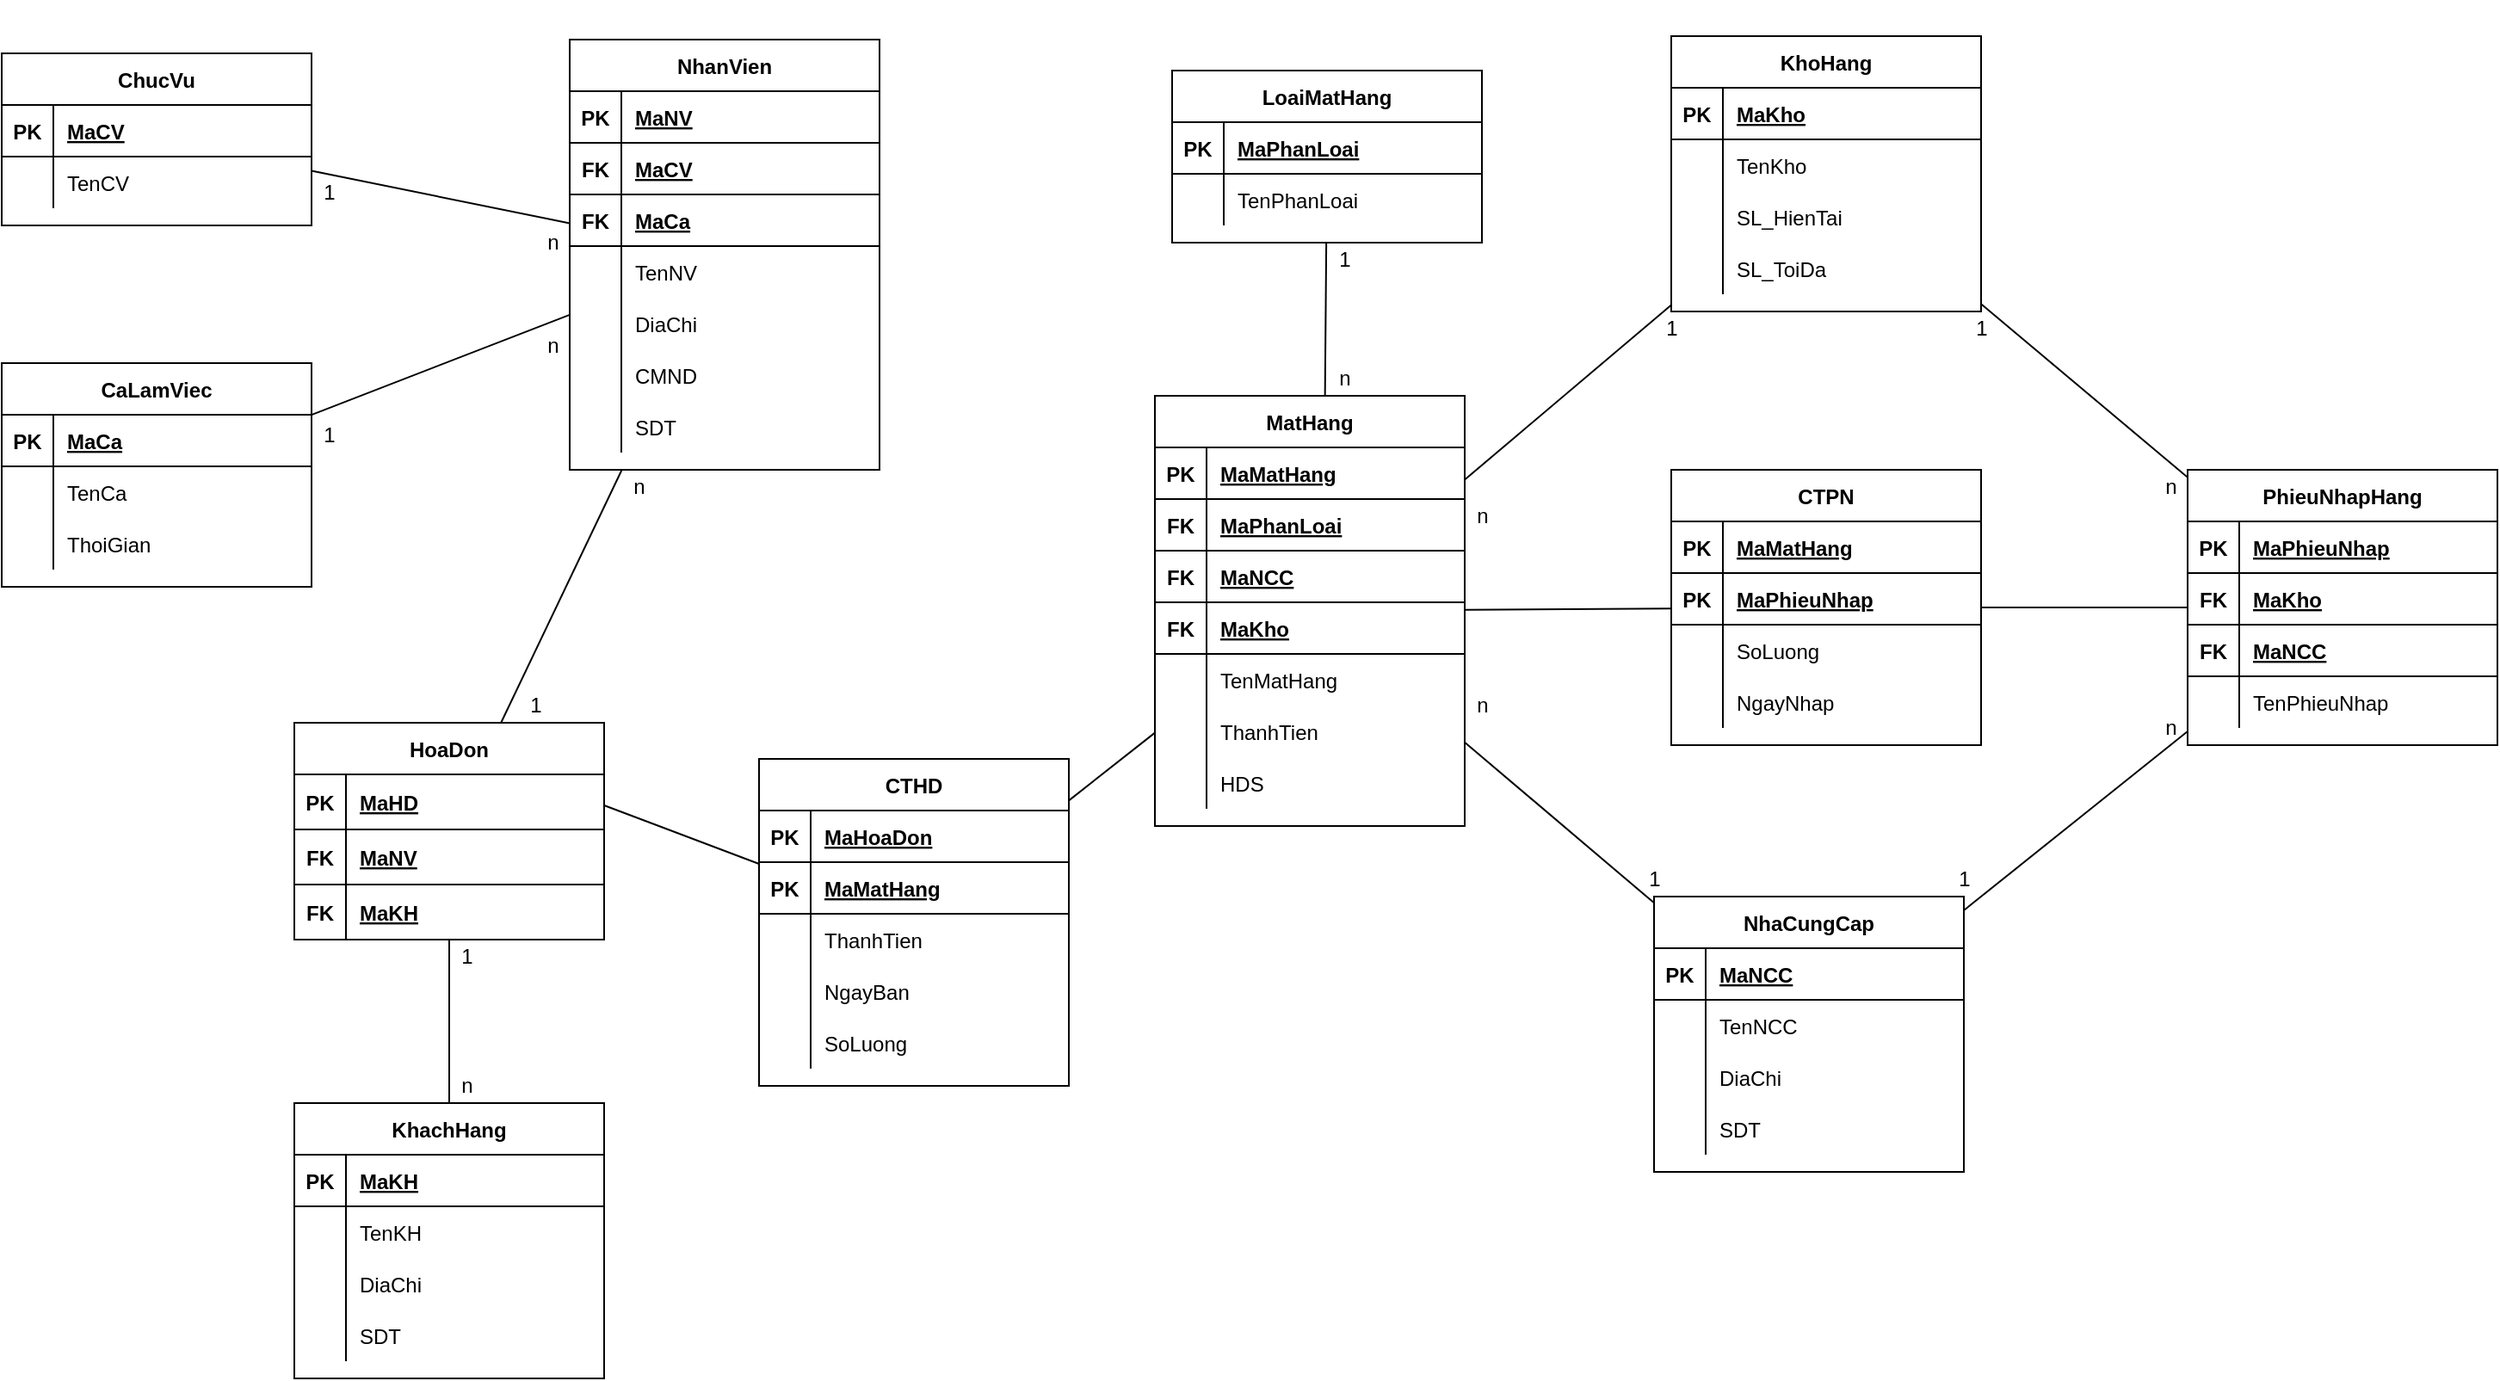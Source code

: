 <mxfile version="16.5.1" type="device"><diagram id="FFig9bmro0p9TQwwsZxG" name="Page-1"><mxGraphModel dx="1566" dy="1575" grid="1" gridSize="10" guides="1" tooltips="1" connect="1" arrows="1" fold="1" page="1" pageScale="1" pageWidth="850" pageHeight="1100" math="0" shadow="0"><root><mxCell id="0"/><mxCell id="1" parent="0"/><mxCell id="2gMV54Jhwt9Od7N17RHv-97" style="edgeStyle=none;rounded=0;orthogonalLoop=1;jettySize=auto;html=1;endArrow=none;endFill=0;" parent="1" source="Jwx48hCjrQHL-6ofKgnK-101" target="Jwx48hCjrQHL-6ofKgnK-130" edge="1"><mxGeometry relative="1" as="geometry"><mxPoint x="9.433" y="116" as="sourcePoint"/><mxPoint x="-37.531" y="242" as="targetPoint"/></mxGeometry></mxCell><mxCell id="2gMV54Jhwt9Od7N17RHv-98" style="edgeStyle=none;rounded=0;orthogonalLoop=1;jettySize=auto;html=1;endArrow=none;endFill=0;" parent="1" source="Jwx48hCjrQHL-6ofKgnK-152" target="Jwx48hCjrQHL-6ofKgnK-130" edge="1"><mxGeometry relative="1" as="geometry"><mxPoint x="-65.83" y="460" as="sourcePoint"/><mxPoint x="-60" y="346" as="targetPoint"/></mxGeometry></mxCell><mxCell id="2gMV54Jhwt9Od7N17RHv-36" style="edgeStyle=none;rounded=0;orthogonalLoop=1;jettySize=auto;html=1;endArrow=none;endFill=0;" parent="1" source="Jwx48hCjrQHL-6ofKgnK-58" target="Jwx48hCjrQHL-6ofKgnK-101" edge="1"><mxGeometry relative="1" as="geometry"><mxPoint x="-160" y="-80.25" as="sourcePoint"/><mxPoint x="-20" y="-14" as="targetPoint"/></mxGeometry></mxCell><mxCell id="2gMV54Jhwt9Od7N17RHv-37" style="edgeStyle=none;rounded=0;orthogonalLoop=1;jettySize=auto;html=1;endArrow=none;endFill=0;" parent="1" source="Jwx48hCjrQHL-6ofKgnK-87" target="Jwx48hCjrQHL-6ofKgnK-101" edge="1"><mxGeometry relative="1" as="geometry"><mxPoint x="-160" y="72" as="sourcePoint"/><mxPoint x="-20" y="31.367" as="targetPoint"/></mxGeometry></mxCell><mxCell id="2gMV54Jhwt9Od7N17RHv-39" value="n" style="text;html=1;align=center;verticalAlign=middle;resizable=0;points=[];autosize=1;strokeColor=none;fillColor=none;" parent="1" vertex="1"><mxGeometry x="-30" y="-50" width="20" height="20" as="geometry"/></mxCell><mxCell id="2gMV54Jhwt9Od7N17RHv-40" value="1" style="text;html=1;align=center;verticalAlign=middle;resizable=0;points=[];autosize=1;strokeColor=none;fillColor=none;" parent="1" vertex="1"><mxGeometry x="-160" y="62" width="20" height="20" as="geometry"/></mxCell><mxCell id="2gMV54Jhwt9Od7N17RHv-41" value="n" style="text;html=1;align=center;verticalAlign=middle;resizable=0;points=[];autosize=1;strokeColor=none;fillColor=none;" parent="1" vertex="1"><mxGeometry x="-30" y="10" width="20" height="20" as="geometry"/></mxCell><mxCell id="2gMV54Jhwt9Od7N17RHv-45" value="1" style="text;html=1;align=center;verticalAlign=middle;resizable=0;points=[];autosize=1;strokeColor=none;fillColor=none;" parent="1" vertex="1"><mxGeometry x="-160" y="-79" width="20" height="20" as="geometry"/></mxCell><mxCell id="2gMV54Jhwt9Od7N17RHv-79" style="edgeStyle=none;rounded=0;orthogonalLoop=1;jettySize=auto;html=1;endArrow=none;endFill=0;" parent="1" source="Jwx48hCjrQHL-6ofKgnK-225" target="Jwx48hCjrQHL-6ofKgnK-251" edge="1"><mxGeometry relative="1" as="geometry"><mxPoint x="770" y="19.963" as="sourcePoint"/><mxPoint x="906.77" y="112.0" as="targetPoint"/></mxGeometry></mxCell><mxCell id="2gMV54Jhwt9Od7N17RHv-80" style="edgeStyle=none;rounded=0;orthogonalLoop=1;jettySize=auto;html=1;endArrow=none;endFill=0;" parent="1" source="Jwx48hCjrQHL-6ofKgnK-238" target="Jwx48hCjrQHL-6ofKgnK-251" edge="1"><mxGeometry relative="1" as="geometry"><mxPoint x="770" y="323.667" as="sourcePoint"/><mxPoint x="900.453" y="242.0" as="targetPoint"/></mxGeometry></mxCell><mxCell id="VatTat8X_S2B1xnhTQCp-3" style="edgeStyle=none;rounded=0;orthogonalLoop=1;jettySize=auto;html=1;endArrow=none;endFill=0;" parent="1" source="Jwx48hCjrQHL-6ofKgnK-251" target="MJ9L2KrDwd2F3V_bMwK9-15" edge="1"><mxGeometry relative="1" as="geometry"><mxPoint x="900" y="176.192" as="sourcePoint"/><mxPoint x="780" y="171.29" as="targetPoint"/></mxGeometry></mxCell><mxCell id="2gMV54Jhwt9Od7N17RHv-77" style="edgeStyle=none;rounded=0;orthogonalLoop=1;jettySize=auto;html=1;endArrow=none;endFill=0;" parent="1" source="Jwx48hCjrQHL-6ofKgnK-201" target="Jwx48hCjrQHL-6ofKgnK-225" edge="1"><mxGeometry relative="1" as="geometry"><mxPoint x="500" y="119.815" as="sourcePoint"/><mxPoint x="630" y="17.25" as="targetPoint"/></mxGeometry></mxCell><mxCell id="2gMV54Jhwt9Od7N17RHv-78" style="edgeStyle=none;rounded=0;orthogonalLoop=1;jettySize=auto;html=1;endArrow=none;endFill=0;" parent="1" source="Jwx48hCjrQHL-6ofKgnK-201" target="Jwx48hCjrQHL-6ofKgnK-238" edge="1"><mxGeometry relative="1" as="geometry"><mxPoint x="500" y="226.111" as="sourcePoint"/><mxPoint x="630" y="324.75" as="targetPoint"/></mxGeometry></mxCell><mxCell id="VatTat8X_S2B1xnhTQCp-2" style="edgeStyle=none;rounded=0;orthogonalLoop=1;jettySize=auto;html=1;endArrow=none;endFill=0;" parent="1" source="Jwx48hCjrQHL-6ofKgnK-201" target="Jwx48hCjrQHL-6ofKgnK-166" edge="1"><mxGeometry relative="1" as="geometry"><mxPoint x="360" y="207.833" as="sourcePoint"/></mxGeometry></mxCell><mxCell id="2gMV54Jhwt9Od7N17RHv-76" style="edgeStyle=none;rounded=0;orthogonalLoop=1;jettySize=auto;html=1;endArrow=none;endFill=0;entryX=0.549;entryY=0.002;entryDx=0;entryDy=0;entryPerimeter=0;" parent="1" source="Jwx48hCjrQHL-6ofKgnK-182" target="Jwx48hCjrQHL-6ofKgnK-201" edge="1"><mxGeometry relative="1" as="geometry"><mxPoint x="430" y="-30" as="sourcePoint"/><mxPoint x="430" y="70" as="targetPoint"/></mxGeometry></mxCell><mxCell id="VatTat8X_S2B1xnhTQCp-4" style="edgeStyle=none;rounded=0;orthogonalLoop=1;jettySize=auto;html=1;endArrow=none;endFill=0;" parent="1" source="MJ9L2KrDwd2F3V_bMwK9-15" target="Jwx48hCjrQHL-6ofKgnK-201" edge="1"><mxGeometry relative="1" as="geometry"><mxPoint x="500" y="174" as="targetPoint"/><mxPoint x="640" y="174" as="sourcePoint"/></mxGeometry></mxCell><mxCell id="2gMV54Jhwt9Od7N17RHv-88" style="edgeStyle=none;rounded=0;orthogonalLoop=1;jettySize=auto;html=1;exitX=0.75;exitY=0;exitDx=0;exitDy=0;endArrow=none;endFill=0;" parent="1" edge="1"><mxGeometry relative="1" as="geometry"><mxPoint x="745" y="109" as="sourcePoint"/><mxPoint x="745" y="109" as="targetPoint"/></mxGeometry></mxCell><mxCell id="2gMV54Jhwt9Od7N17RHv-92" style="edgeStyle=none;rounded=0;orthogonalLoop=1;jettySize=auto;html=1;exitX=0.75;exitY=0;exitDx=0;exitDy=0;endArrow=none;endFill=0;" parent="1" edge="1"><mxGeometry relative="1" as="geometry"><mxPoint x="735" y="-100" as="sourcePoint"/><mxPoint x="735" y="-100" as="targetPoint"/></mxGeometry></mxCell><mxCell id="VatTat8X_S2B1xnhTQCp-1" style="rounded=0;orthogonalLoop=1;jettySize=auto;html=1;endArrow=none;endFill=0;" parent="1" target="Jwx48hCjrQHL-6ofKgnK-166" edge="1"><mxGeometry relative="1" as="geometry"><mxPoint x="10" y="287" as="sourcePoint"/></mxGeometry></mxCell><mxCell id="2gMV54Jhwt9Od7N17RHv-117" value="1" style="text;html=1;align=center;verticalAlign=middle;resizable=0;points=[];autosize=1;strokeColor=none;fillColor=none;" parent="1" vertex="1"><mxGeometry x="-40" y="219" width="20" height="20" as="geometry"/></mxCell><mxCell id="2gMV54Jhwt9Od7N17RHv-119" value="n" style="text;html=1;align=center;verticalAlign=middle;resizable=0;points=[];autosize=1;strokeColor=none;fillColor=none;" parent="1" vertex="1"><mxGeometry x="20" y="92" width="20" height="20" as="geometry"/></mxCell><mxCell id="2gMV54Jhwt9Od7N17RHv-120" value="n" style="text;html=1;align=center;verticalAlign=middle;resizable=0;points=[];autosize=1;strokeColor=none;fillColor=none;" parent="1" vertex="1"><mxGeometry x="-80" y="440" width="20" height="20" as="geometry"/></mxCell><mxCell id="2gMV54Jhwt9Od7N17RHv-121" value="1" style="text;html=1;align=center;verticalAlign=middle;resizable=0;points=[];autosize=1;strokeColor=none;fillColor=none;" parent="1" vertex="1"><mxGeometry x="-80" y="365" width="20" height="20" as="geometry"/></mxCell><mxCell id="2gMV54Jhwt9Od7N17RHv-127" value="1" style="text;html=1;align=center;verticalAlign=middle;resizable=0;points=[];autosize=1;strokeColor=none;fillColor=none;" parent="1" vertex="1"><mxGeometry x="430" y="-40" width="20" height="20" as="geometry"/></mxCell><mxCell id="2gMV54Jhwt9Od7N17RHv-128" value="n" style="text;html=1;align=center;verticalAlign=middle;resizable=0;points=[];autosize=1;strokeColor=none;fillColor=none;" parent="1" vertex="1"><mxGeometry x="430" y="29" width="20" height="20" as="geometry"/></mxCell><mxCell id="2gMV54Jhwt9Od7N17RHv-129" value="1" style="text;html=1;align=center;verticalAlign=middle;resizable=0;points=[];autosize=1;strokeColor=none;fillColor=none;" parent="1" vertex="1"><mxGeometry x="620" width="20" height="20" as="geometry"/></mxCell><mxCell id="2gMV54Jhwt9Od7N17RHv-130" value="n" style="text;html=1;align=center;verticalAlign=middle;resizable=0;points=[];autosize=1;strokeColor=none;fillColor=none;" parent="1" vertex="1"><mxGeometry x="510" y="109" width="20" height="20" as="geometry"/></mxCell><mxCell id="2gMV54Jhwt9Od7N17RHv-131" value="n" style="text;html=1;align=center;verticalAlign=middle;resizable=0;points=[];autosize=1;strokeColor=none;fillColor=none;" parent="1" vertex="1"><mxGeometry x="510" y="219" width="20" height="20" as="geometry"/></mxCell><mxCell id="2gMV54Jhwt9Od7N17RHv-132" value="1" style="text;html=1;align=center;verticalAlign=middle;resizable=0;points=[];autosize=1;strokeColor=none;fillColor=none;" parent="1" vertex="1"><mxGeometry x="610" y="320" width="20" height="20" as="geometry"/></mxCell><mxCell id="2gMV54Jhwt9Od7N17RHv-133" value="n" style="text;html=1;align=center;verticalAlign=middle;resizable=0;points=[];autosize=1;strokeColor=none;fillColor=none;" parent="1" vertex="1"><mxGeometry x="910" y="232" width="20" height="20" as="geometry"/></mxCell><mxCell id="2gMV54Jhwt9Od7N17RHv-134" value="1" style="text;html=1;align=center;verticalAlign=middle;resizable=0;points=[];autosize=1;strokeColor=none;fillColor=none;" parent="1" vertex="1"><mxGeometry x="790" y="320" width="20" height="20" as="geometry"/></mxCell><mxCell id="2gMV54Jhwt9Od7N17RHv-135" value="n" style="text;html=1;align=center;verticalAlign=middle;resizable=0;points=[];autosize=1;strokeColor=none;fillColor=none;" parent="1" vertex="1"><mxGeometry x="910" y="92" width="20" height="20" as="geometry"/></mxCell><mxCell id="2gMV54Jhwt9Od7N17RHv-136" value="1" style="text;html=1;align=center;verticalAlign=middle;resizable=0;points=[];autosize=1;strokeColor=none;fillColor=none;" parent="1" vertex="1"><mxGeometry x="800" width="20" height="20" as="geometry"/></mxCell><mxCell id="Jwx48hCjrQHL-6ofKgnK-41" value="" style="shape=tableRow;horizontal=0;startSize=0;swimlaneHead=0;swimlaneBody=0;fillColor=none;collapsible=0;dropTarget=0;points=[[0,0.5],[1,0.5]];portConstraint=eastwest;top=0;left=0;right=0;bottom=0;" parent="1" vertex="1"><mxGeometry x="30" y="-180" width="180" height="30" as="geometry"/></mxCell><mxCell id="Jwx48hCjrQHL-6ofKgnK-42" value="" style="shape=partialRectangle;connectable=0;fillColor=none;top=0;left=0;bottom=0;right=0;editable=1;overflow=hidden;" parent="Jwx48hCjrQHL-6ofKgnK-41" vertex="1"><mxGeometry width="30" height="30" as="geometry"><mxRectangle width="30" height="30" as="alternateBounds"/></mxGeometry></mxCell><mxCell id="Jwx48hCjrQHL-6ofKgnK-58" value="ChucVu" style="shape=table;startSize=30;container=1;collapsible=1;childLayout=tableLayout;fixedRows=1;rowLines=0;fontStyle=1;align=center;resizeLast=1;" parent="1" vertex="1"><mxGeometry x="-340" y="-150" width="180" height="100" as="geometry"><mxRectangle x="220" y="-350" width="60" height="30" as="alternateBounds"/></mxGeometry></mxCell><mxCell id="Jwx48hCjrQHL-6ofKgnK-59" value="" style="shape=tableRow;horizontal=0;startSize=0;swimlaneHead=0;swimlaneBody=0;fillColor=none;collapsible=0;dropTarget=0;points=[[0,0.5],[1,0.5]];portConstraint=eastwest;top=0;left=0;right=0;bottom=1;" parent="Jwx48hCjrQHL-6ofKgnK-58" vertex="1"><mxGeometry y="30" width="180" height="30" as="geometry"/></mxCell><mxCell id="Jwx48hCjrQHL-6ofKgnK-60" value="PK" style="shape=partialRectangle;connectable=0;fillColor=none;top=0;left=0;bottom=0;right=0;fontStyle=1;overflow=hidden;" parent="Jwx48hCjrQHL-6ofKgnK-59" vertex="1"><mxGeometry width="30" height="30" as="geometry"><mxRectangle width="30" height="30" as="alternateBounds"/></mxGeometry></mxCell><mxCell id="Jwx48hCjrQHL-6ofKgnK-61" value="MaCV" style="shape=partialRectangle;connectable=0;fillColor=none;top=0;left=0;bottom=0;right=0;align=left;spacingLeft=6;fontStyle=5;overflow=hidden;" parent="Jwx48hCjrQHL-6ofKgnK-59" vertex="1"><mxGeometry x="30" width="150" height="30" as="geometry"><mxRectangle width="150" height="30" as="alternateBounds"/></mxGeometry></mxCell><mxCell id="Jwx48hCjrQHL-6ofKgnK-62" value="" style="shape=tableRow;horizontal=0;startSize=0;swimlaneHead=0;swimlaneBody=0;fillColor=none;collapsible=0;dropTarget=0;points=[[0,0.5],[1,0.5]];portConstraint=eastwest;top=0;left=0;right=0;bottom=0;" parent="Jwx48hCjrQHL-6ofKgnK-58" vertex="1"><mxGeometry y="60" width="180" height="30" as="geometry"/></mxCell><mxCell id="Jwx48hCjrQHL-6ofKgnK-63" value="" style="shape=partialRectangle;connectable=0;fillColor=none;top=0;left=0;bottom=0;right=0;editable=1;overflow=hidden;" parent="Jwx48hCjrQHL-6ofKgnK-62" vertex="1"><mxGeometry width="30" height="30" as="geometry"><mxRectangle width="30" height="30" as="alternateBounds"/></mxGeometry></mxCell><mxCell id="Jwx48hCjrQHL-6ofKgnK-64" value="TenCV" style="shape=partialRectangle;connectable=0;fillColor=none;top=0;left=0;bottom=0;right=0;align=left;spacingLeft=6;overflow=hidden;strokeColor=default;" parent="Jwx48hCjrQHL-6ofKgnK-62" vertex="1"><mxGeometry x="30" width="150" height="30" as="geometry"><mxRectangle width="150" height="30" as="alternateBounds"/></mxGeometry></mxCell><mxCell id="Jwx48hCjrQHL-6ofKgnK-87" value="CaLamViec" style="shape=table;startSize=30;container=1;collapsible=1;childLayout=tableLayout;fixedRows=1;rowLines=0;fontStyle=1;align=center;resizeLast=1;strokeColor=default;" parent="1" vertex="1"><mxGeometry x="-340" y="30" width="180" height="130" as="geometry"/></mxCell><mxCell id="Jwx48hCjrQHL-6ofKgnK-88" value="" style="shape=tableRow;horizontal=0;startSize=0;swimlaneHead=0;swimlaneBody=0;fillColor=none;collapsible=0;dropTarget=0;points=[[0,0.5],[1,0.5]];portConstraint=eastwest;top=0;left=0;right=0;bottom=1;strokeColor=default;" parent="Jwx48hCjrQHL-6ofKgnK-87" vertex="1"><mxGeometry y="30" width="180" height="30" as="geometry"/></mxCell><mxCell id="Jwx48hCjrQHL-6ofKgnK-89" value="PK" style="shape=partialRectangle;connectable=0;fillColor=none;top=0;left=0;bottom=0;right=0;fontStyle=1;overflow=hidden;strokeColor=default;" parent="Jwx48hCjrQHL-6ofKgnK-88" vertex="1"><mxGeometry width="30" height="30" as="geometry"><mxRectangle width="30" height="30" as="alternateBounds"/></mxGeometry></mxCell><mxCell id="Jwx48hCjrQHL-6ofKgnK-90" value="MaCa" style="shape=partialRectangle;connectable=0;fillColor=none;top=0;left=0;bottom=0;right=0;align=left;spacingLeft=6;fontStyle=5;overflow=hidden;strokeColor=default;" parent="Jwx48hCjrQHL-6ofKgnK-88" vertex="1"><mxGeometry x="30" width="150" height="30" as="geometry"><mxRectangle width="150" height="30" as="alternateBounds"/></mxGeometry></mxCell><mxCell id="Jwx48hCjrQHL-6ofKgnK-91" value="" style="shape=tableRow;horizontal=0;startSize=0;swimlaneHead=0;swimlaneBody=0;fillColor=none;collapsible=0;dropTarget=0;points=[[0,0.5],[1,0.5]];portConstraint=eastwest;top=0;left=0;right=0;bottom=0;strokeColor=default;" parent="Jwx48hCjrQHL-6ofKgnK-87" vertex="1"><mxGeometry y="60" width="180" height="30" as="geometry"/></mxCell><mxCell id="Jwx48hCjrQHL-6ofKgnK-92" value="" style="shape=partialRectangle;connectable=0;fillColor=none;top=0;left=0;bottom=0;right=0;editable=1;overflow=hidden;strokeColor=default;" parent="Jwx48hCjrQHL-6ofKgnK-91" vertex="1"><mxGeometry width="30" height="30" as="geometry"><mxRectangle width="30" height="30" as="alternateBounds"/></mxGeometry></mxCell><mxCell id="Jwx48hCjrQHL-6ofKgnK-93" value="TenCa" style="shape=partialRectangle;connectable=0;fillColor=none;top=0;left=0;bottom=0;right=0;align=left;spacingLeft=6;overflow=hidden;strokeColor=default;" parent="Jwx48hCjrQHL-6ofKgnK-91" vertex="1"><mxGeometry x="30" width="150" height="30" as="geometry"><mxRectangle width="150" height="30" as="alternateBounds"/></mxGeometry></mxCell><mxCell id="Jwx48hCjrQHL-6ofKgnK-94" value="" style="shape=tableRow;horizontal=0;startSize=0;swimlaneHead=0;swimlaneBody=0;fillColor=none;collapsible=0;dropTarget=0;points=[[0,0.5],[1,0.5]];portConstraint=eastwest;top=0;left=0;right=0;bottom=0;strokeColor=default;" parent="Jwx48hCjrQHL-6ofKgnK-87" vertex="1"><mxGeometry y="90" width="180" height="30" as="geometry"/></mxCell><mxCell id="Jwx48hCjrQHL-6ofKgnK-95" value="" style="shape=partialRectangle;connectable=0;fillColor=none;top=0;left=0;bottom=0;right=0;editable=1;overflow=hidden;strokeColor=default;" parent="Jwx48hCjrQHL-6ofKgnK-94" vertex="1"><mxGeometry width="30" height="30" as="geometry"><mxRectangle width="30" height="30" as="alternateBounds"/></mxGeometry></mxCell><mxCell id="Jwx48hCjrQHL-6ofKgnK-96" value="ThoiGian" style="shape=partialRectangle;connectable=0;fillColor=none;top=0;left=0;bottom=0;right=0;align=left;spacingLeft=6;overflow=hidden;strokeColor=default;" parent="Jwx48hCjrQHL-6ofKgnK-94" vertex="1"><mxGeometry x="30" width="150" height="30" as="geometry"><mxRectangle width="150" height="30" as="alternateBounds"/></mxGeometry></mxCell><mxCell id="Jwx48hCjrQHL-6ofKgnK-101" value="NhanVien" style="shape=table;startSize=30;container=1;collapsible=1;childLayout=tableLayout;fixedRows=1;rowLines=0;fontStyle=1;align=center;resizeLast=1;strokeColor=default;" parent="1" vertex="1"><mxGeometry x="-10" y="-158" width="180" height="250" as="geometry"/></mxCell><mxCell id="Jwx48hCjrQHL-6ofKgnK-102" value="" style="shape=tableRow;horizontal=0;startSize=0;swimlaneHead=0;swimlaneBody=0;fillColor=none;collapsible=0;dropTarget=0;points=[[0,0.5],[1,0.5]];portConstraint=eastwest;top=0;left=0;right=0;bottom=1;strokeColor=default;" parent="Jwx48hCjrQHL-6ofKgnK-101" vertex="1"><mxGeometry y="30" width="180" height="30" as="geometry"/></mxCell><mxCell id="Jwx48hCjrQHL-6ofKgnK-103" value="PK" style="shape=partialRectangle;connectable=0;fillColor=none;top=0;left=0;bottom=0;right=0;fontStyle=1;overflow=hidden;strokeColor=default;" parent="Jwx48hCjrQHL-6ofKgnK-102" vertex="1"><mxGeometry width="30" height="30" as="geometry"><mxRectangle width="30" height="30" as="alternateBounds"/></mxGeometry></mxCell><mxCell id="Jwx48hCjrQHL-6ofKgnK-104" value="MaNV" style="shape=partialRectangle;connectable=0;fillColor=none;top=0;left=0;bottom=0;right=0;align=left;spacingLeft=6;fontStyle=5;overflow=hidden;strokeColor=default;" parent="Jwx48hCjrQHL-6ofKgnK-102" vertex="1"><mxGeometry x="30" width="150" height="30" as="geometry"><mxRectangle width="150" height="30" as="alternateBounds"/></mxGeometry></mxCell><mxCell id="Jwx48hCjrQHL-6ofKgnK-117" style="shape=tableRow;horizontal=0;startSize=0;swimlaneHead=0;swimlaneBody=0;fillColor=none;collapsible=0;dropTarget=0;points=[[0,0.5],[1,0.5]];portConstraint=eastwest;top=0;left=0;right=0;bottom=1;strokeColor=default;" parent="Jwx48hCjrQHL-6ofKgnK-101" vertex="1"><mxGeometry y="60" width="180" height="30" as="geometry"/></mxCell><mxCell id="Jwx48hCjrQHL-6ofKgnK-118" value="FK" style="shape=partialRectangle;connectable=0;fillColor=none;top=0;left=0;bottom=0;right=0;fontStyle=1;overflow=hidden;strokeColor=default;" parent="Jwx48hCjrQHL-6ofKgnK-117" vertex="1"><mxGeometry width="30" height="30" as="geometry"><mxRectangle width="30" height="30" as="alternateBounds"/></mxGeometry></mxCell><mxCell id="Jwx48hCjrQHL-6ofKgnK-119" value="MaCV" style="shape=partialRectangle;connectable=0;fillColor=none;top=0;left=0;bottom=0;right=0;align=left;spacingLeft=6;fontStyle=5;overflow=hidden;strokeColor=default;" parent="Jwx48hCjrQHL-6ofKgnK-117" vertex="1"><mxGeometry x="30" width="150" height="30" as="geometry"><mxRectangle width="150" height="30" as="alternateBounds"/></mxGeometry></mxCell><mxCell id="Jwx48hCjrQHL-6ofKgnK-114" style="shape=tableRow;horizontal=0;startSize=0;swimlaneHead=0;swimlaneBody=0;fillColor=none;collapsible=0;dropTarget=0;points=[[0,0.5],[1,0.5]];portConstraint=eastwest;top=0;left=0;right=0;bottom=1;strokeColor=default;" parent="Jwx48hCjrQHL-6ofKgnK-101" vertex="1"><mxGeometry y="90" width="180" height="30" as="geometry"/></mxCell><mxCell id="Jwx48hCjrQHL-6ofKgnK-115" value="FK" style="shape=partialRectangle;connectable=0;fillColor=none;top=0;left=0;bottom=0;right=0;fontStyle=1;overflow=hidden;strokeColor=default;" parent="Jwx48hCjrQHL-6ofKgnK-114" vertex="1"><mxGeometry width="30" height="30" as="geometry"><mxRectangle width="30" height="30" as="alternateBounds"/></mxGeometry></mxCell><mxCell id="Jwx48hCjrQHL-6ofKgnK-116" value="MaCa" style="shape=partialRectangle;connectable=0;fillColor=none;top=0;left=0;bottom=0;right=0;align=left;spacingLeft=6;fontStyle=5;overflow=hidden;strokeColor=default;" parent="Jwx48hCjrQHL-6ofKgnK-114" vertex="1"><mxGeometry x="30" width="150" height="30" as="geometry"><mxRectangle width="150" height="30" as="alternateBounds"/></mxGeometry></mxCell><mxCell id="Jwx48hCjrQHL-6ofKgnK-105" value="" style="shape=tableRow;horizontal=0;startSize=0;swimlaneHead=0;swimlaneBody=0;fillColor=none;collapsible=0;dropTarget=0;points=[[0,0.5],[1,0.5]];portConstraint=eastwest;top=0;left=0;right=0;bottom=0;strokeColor=default;" parent="Jwx48hCjrQHL-6ofKgnK-101" vertex="1"><mxGeometry y="120" width="180" height="30" as="geometry"/></mxCell><mxCell id="Jwx48hCjrQHL-6ofKgnK-106" value="" style="shape=partialRectangle;connectable=0;fillColor=none;top=0;left=0;bottom=0;right=0;editable=1;overflow=hidden;strokeColor=default;" parent="Jwx48hCjrQHL-6ofKgnK-105" vertex="1"><mxGeometry width="30" height="30" as="geometry"><mxRectangle width="30" height="30" as="alternateBounds"/></mxGeometry></mxCell><mxCell id="Jwx48hCjrQHL-6ofKgnK-107" value="TenNV" style="shape=partialRectangle;connectable=0;fillColor=none;top=0;left=0;bottom=0;right=0;align=left;spacingLeft=6;overflow=hidden;strokeColor=default;" parent="Jwx48hCjrQHL-6ofKgnK-105" vertex="1"><mxGeometry x="30" width="150" height="30" as="geometry"><mxRectangle width="150" height="30" as="alternateBounds"/></mxGeometry></mxCell><mxCell id="Jwx48hCjrQHL-6ofKgnK-108" value="" style="shape=tableRow;horizontal=0;startSize=0;swimlaneHead=0;swimlaneBody=0;fillColor=none;collapsible=0;dropTarget=0;points=[[0,0.5],[1,0.5]];portConstraint=eastwest;top=0;left=0;right=0;bottom=0;strokeColor=default;" parent="Jwx48hCjrQHL-6ofKgnK-101" vertex="1"><mxGeometry y="150" width="180" height="30" as="geometry"/></mxCell><mxCell id="Jwx48hCjrQHL-6ofKgnK-109" value="" style="shape=partialRectangle;connectable=0;fillColor=none;top=0;left=0;bottom=0;right=0;editable=1;overflow=hidden;strokeColor=default;" parent="Jwx48hCjrQHL-6ofKgnK-108" vertex="1"><mxGeometry width="30" height="30" as="geometry"><mxRectangle width="30" height="30" as="alternateBounds"/></mxGeometry></mxCell><mxCell id="Jwx48hCjrQHL-6ofKgnK-110" value="DiaChi" style="shape=partialRectangle;connectable=0;fillColor=none;top=0;left=0;bottom=0;right=0;align=left;spacingLeft=6;overflow=hidden;strokeColor=default;" parent="Jwx48hCjrQHL-6ofKgnK-108" vertex="1"><mxGeometry x="30" width="150" height="30" as="geometry"><mxRectangle width="150" height="30" as="alternateBounds"/></mxGeometry></mxCell><mxCell id="Jwx48hCjrQHL-6ofKgnK-111" value="" style="shape=tableRow;horizontal=0;startSize=0;swimlaneHead=0;swimlaneBody=0;fillColor=none;collapsible=0;dropTarget=0;points=[[0,0.5],[1,0.5]];portConstraint=eastwest;top=0;left=0;right=0;bottom=0;strokeColor=default;" parent="Jwx48hCjrQHL-6ofKgnK-101" vertex="1"><mxGeometry y="180" width="180" height="30" as="geometry"/></mxCell><mxCell id="Jwx48hCjrQHL-6ofKgnK-112" value="" style="shape=partialRectangle;connectable=0;fillColor=none;top=0;left=0;bottom=0;right=0;editable=1;overflow=hidden;strokeColor=default;" parent="Jwx48hCjrQHL-6ofKgnK-111" vertex="1"><mxGeometry width="30" height="30" as="geometry"><mxRectangle width="30" height="30" as="alternateBounds"/></mxGeometry></mxCell><mxCell id="Jwx48hCjrQHL-6ofKgnK-113" value="CMND" style="shape=partialRectangle;connectable=0;fillColor=none;top=0;left=0;bottom=0;right=0;align=left;spacingLeft=6;overflow=hidden;strokeColor=default;" parent="Jwx48hCjrQHL-6ofKgnK-111" vertex="1"><mxGeometry x="30" width="150" height="30" as="geometry"><mxRectangle width="150" height="30" as="alternateBounds"/></mxGeometry></mxCell><mxCell id="Jwx48hCjrQHL-6ofKgnK-120" style="shape=tableRow;horizontal=0;startSize=0;swimlaneHead=0;swimlaneBody=0;fillColor=none;collapsible=0;dropTarget=0;points=[[0,0.5],[1,0.5]];portConstraint=eastwest;top=0;left=0;right=0;bottom=0;strokeColor=default;" parent="Jwx48hCjrQHL-6ofKgnK-101" vertex="1"><mxGeometry y="210" width="180" height="30" as="geometry"/></mxCell><mxCell id="Jwx48hCjrQHL-6ofKgnK-121" style="shape=partialRectangle;connectable=0;fillColor=none;top=0;left=0;bottom=0;right=0;editable=1;overflow=hidden;strokeColor=default;" parent="Jwx48hCjrQHL-6ofKgnK-120" vertex="1"><mxGeometry width="30" height="30" as="geometry"><mxRectangle width="30" height="30" as="alternateBounds"/></mxGeometry></mxCell><mxCell id="Jwx48hCjrQHL-6ofKgnK-122" value="SDT" style="shape=partialRectangle;connectable=0;fillColor=none;top=0;left=0;bottom=0;right=0;align=left;spacingLeft=6;overflow=hidden;strokeColor=default;" parent="Jwx48hCjrQHL-6ofKgnK-120" vertex="1"><mxGeometry x="30" width="150" height="30" as="geometry"><mxRectangle width="150" height="30" as="alternateBounds"/></mxGeometry></mxCell><mxCell id="Jwx48hCjrQHL-6ofKgnK-130" value="HoaDon" style="shape=table;startSize=30;container=1;collapsible=1;childLayout=tableLayout;fixedRows=1;rowLines=0;fontStyle=1;align=center;resizeLast=1;strokeColor=default;" parent="1" vertex="1"><mxGeometry x="-170" y="239" width="180" height="126" as="geometry"/></mxCell><mxCell id="Jwx48hCjrQHL-6ofKgnK-131" value="" style="shape=tableRow;horizontal=0;startSize=0;swimlaneHead=0;swimlaneBody=0;fillColor=none;collapsible=0;dropTarget=0;points=[[0,0.5],[1,0.5]];portConstraint=eastwest;top=0;left=0;right=0;bottom=1;strokeColor=default;" parent="Jwx48hCjrQHL-6ofKgnK-130" vertex="1"><mxGeometry y="30" width="180" height="32" as="geometry"/></mxCell><mxCell id="Jwx48hCjrQHL-6ofKgnK-132" value="PK" style="shape=partialRectangle;connectable=0;fillColor=none;top=0;left=0;bottom=0;right=0;fontStyle=1;overflow=hidden;strokeColor=default;" parent="Jwx48hCjrQHL-6ofKgnK-131" vertex="1"><mxGeometry width="30" height="32" as="geometry"><mxRectangle width="30" height="32" as="alternateBounds"/></mxGeometry></mxCell><mxCell id="Jwx48hCjrQHL-6ofKgnK-133" value="MaHD" style="shape=partialRectangle;connectable=0;fillColor=none;top=0;left=0;bottom=0;right=0;align=left;spacingLeft=6;fontStyle=5;overflow=hidden;strokeColor=default;" parent="Jwx48hCjrQHL-6ofKgnK-131" vertex="1"><mxGeometry x="30" width="150" height="32" as="geometry"><mxRectangle width="150" height="32" as="alternateBounds"/></mxGeometry></mxCell><mxCell id="Jwx48hCjrQHL-6ofKgnK-146" style="shape=tableRow;horizontal=0;startSize=0;swimlaneHead=0;swimlaneBody=0;fillColor=none;collapsible=0;dropTarget=0;points=[[0,0.5],[1,0.5]];portConstraint=eastwest;top=0;left=0;right=0;bottom=1;strokeColor=default;" parent="Jwx48hCjrQHL-6ofKgnK-130" vertex="1"><mxGeometry y="62" width="180" height="32" as="geometry"/></mxCell><mxCell id="Jwx48hCjrQHL-6ofKgnK-147" value="FK" style="shape=partialRectangle;connectable=0;fillColor=none;top=0;left=0;bottom=0;right=0;fontStyle=1;overflow=hidden;strokeColor=default;" parent="Jwx48hCjrQHL-6ofKgnK-146" vertex="1"><mxGeometry width="30" height="32" as="geometry"><mxRectangle width="30" height="32" as="alternateBounds"/></mxGeometry></mxCell><mxCell id="Jwx48hCjrQHL-6ofKgnK-148" value="MaNV" style="shape=partialRectangle;connectable=0;fillColor=none;top=0;left=0;bottom=0;right=0;align=left;spacingLeft=6;fontStyle=5;overflow=hidden;strokeColor=default;" parent="Jwx48hCjrQHL-6ofKgnK-146" vertex="1"><mxGeometry x="30" width="150" height="32" as="geometry"><mxRectangle width="150" height="32" as="alternateBounds"/></mxGeometry></mxCell><mxCell id="Jwx48hCjrQHL-6ofKgnK-143" style="shape=tableRow;horizontal=0;startSize=0;swimlaneHead=0;swimlaneBody=0;fillColor=none;collapsible=0;dropTarget=0;points=[[0,0.5],[1,0.5]];portConstraint=eastwest;top=0;left=0;right=0;bottom=1;strokeColor=default;" parent="Jwx48hCjrQHL-6ofKgnK-130" vertex="1"><mxGeometry y="94" width="180" height="32" as="geometry"/></mxCell><mxCell id="Jwx48hCjrQHL-6ofKgnK-144" value="FK" style="shape=partialRectangle;connectable=0;fillColor=none;top=0;left=0;bottom=0;right=0;fontStyle=1;overflow=hidden;strokeColor=default;" parent="Jwx48hCjrQHL-6ofKgnK-143" vertex="1"><mxGeometry width="30" height="32" as="geometry"><mxRectangle width="30" height="32" as="alternateBounds"/></mxGeometry></mxCell><mxCell id="Jwx48hCjrQHL-6ofKgnK-145" value="MaKH" style="shape=partialRectangle;connectable=0;fillColor=none;top=0;left=0;bottom=0;right=0;align=left;spacingLeft=6;fontStyle=5;overflow=hidden;strokeColor=default;" parent="Jwx48hCjrQHL-6ofKgnK-143" vertex="1"><mxGeometry x="30" width="150" height="32" as="geometry"><mxRectangle width="150" height="32" as="alternateBounds"/></mxGeometry></mxCell><mxCell id="Jwx48hCjrQHL-6ofKgnK-152" value="KhachHang" style="shape=table;startSize=30;container=1;collapsible=1;childLayout=tableLayout;fixedRows=1;rowLines=0;fontStyle=1;align=center;resizeLast=1;strokeColor=default;" parent="1" vertex="1"><mxGeometry x="-170" y="460" width="180" height="160" as="geometry"/></mxCell><mxCell id="Jwx48hCjrQHL-6ofKgnK-153" value="" style="shape=tableRow;horizontal=0;startSize=0;swimlaneHead=0;swimlaneBody=0;fillColor=none;collapsible=0;dropTarget=0;points=[[0,0.5],[1,0.5]];portConstraint=eastwest;top=0;left=0;right=0;bottom=1;strokeColor=default;" parent="Jwx48hCjrQHL-6ofKgnK-152" vertex="1"><mxGeometry y="30" width="180" height="30" as="geometry"/></mxCell><mxCell id="Jwx48hCjrQHL-6ofKgnK-154" value="PK" style="shape=partialRectangle;connectable=0;fillColor=none;top=0;left=0;bottom=0;right=0;fontStyle=1;overflow=hidden;strokeColor=default;" parent="Jwx48hCjrQHL-6ofKgnK-153" vertex="1"><mxGeometry width="30" height="30" as="geometry"><mxRectangle width="30" height="30" as="alternateBounds"/></mxGeometry></mxCell><mxCell id="Jwx48hCjrQHL-6ofKgnK-155" value="MaKH" style="shape=partialRectangle;connectable=0;fillColor=none;top=0;left=0;bottom=0;right=0;align=left;spacingLeft=6;fontStyle=5;overflow=hidden;strokeColor=default;" parent="Jwx48hCjrQHL-6ofKgnK-153" vertex="1"><mxGeometry x="30" width="150" height="30" as="geometry"><mxRectangle width="150" height="30" as="alternateBounds"/></mxGeometry></mxCell><mxCell id="Jwx48hCjrQHL-6ofKgnK-156" value="" style="shape=tableRow;horizontal=0;startSize=0;swimlaneHead=0;swimlaneBody=0;fillColor=none;collapsible=0;dropTarget=0;points=[[0,0.5],[1,0.5]];portConstraint=eastwest;top=0;left=0;right=0;bottom=0;strokeColor=default;" parent="Jwx48hCjrQHL-6ofKgnK-152" vertex="1"><mxGeometry y="60" width="180" height="30" as="geometry"/></mxCell><mxCell id="Jwx48hCjrQHL-6ofKgnK-157" value="" style="shape=partialRectangle;connectable=0;fillColor=none;top=0;left=0;bottom=0;right=0;editable=1;overflow=hidden;strokeColor=default;" parent="Jwx48hCjrQHL-6ofKgnK-156" vertex="1"><mxGeometry width="30" height="30" as="geometry"><mxRectangle width="30" height="30" as="alternateBounds"/></mxGeometry></mxCell><mxCell id="Jwx48hCjrQHL-6ofKgnK-158" value="TenKH" style="shape=partialRectangle;connectable=0;fillColor=none;top=0;left=0;bottom=0;right=0;align=left;spacingLeft=6;overflow=hidden;strokeColor=default;" parent="Jwx48hCjrQHL-6ofKgnK-156" vertex="1"><mxGeometry x="30" width="150" height="30" as="geometry"><mxRectangle width="150" height="30" as="alternateBounds"/></mxGeometry></mxCell><mxCell id="Jwx48hCjrQHL-6ofKgnK-159" value="" style="shape=tableRow;horizontal=0;startSize=0;swimlaneHead=0;swimlaneBody=0;fillColor=none;collapsible=0;dropTarget=0;points=[[0,0.5],[1,0.5]];portConstraint=eastwest;top=0;left=0;right=0;bottom=0;strokeColor=default;" parent="Jwx48hCjrQHL-6ofKgnK-152" vertex="1"><mxGeometry y="90" width="180" height="30" as="geometry"/></mxCell><mxCell id="Jwx48hCjrQHL-6ofKgnK-160" value="" style="shape=partialRectangle;connectable=0;fillColor=none;top=0;left=0;bottom=0;right=0;editable=1;overflow=hidden;strokeColor=default;" parent="Jwx48hCjrQHL-6ofKgnK-159" vertex="1"><mxGeometry width="30" height="30" as="geometry"><mxRectangle width="30" height="30" as="alternateBounds"/></mxGeometry></mxCell><mxCell id="Jwx48hCjrQHL-6ofKgnK-161" value="DiaChi" style="shape=partialRectangle;connectable=0;fillColor=none;top=0;left=0;bottom=0;right=0;align=left;spacingLeft=6;overflow=hidden;strokeColor=default;" parent="Jwx48hCjrQHL-6ofKgnK-159" vertex="1"><mxGeometry x="30" width="150" height="30" as="geometry"><mxRectangle width="150" height="30" as="alternateBounds"/></mxGeometry></mxCell><mxCell id="Jwx48hCjrQHL-6ofKgnK-162" value="" style="shape=tableRow;horizontal=0;startSize=0;swimlaneHead=0;swimlaneBody=0;fillColor=none;collapsible=0;dropTarget=0;points=[[0,0.5],[1,0.5]];portConstraint=eastwest;top=0;left=0;right=0;bottom=0;strokeColor=default;" parent="Jwx48hCjrQHL-6ofKgnK-152" vertex="1"><mxGeometry y="120" width="180" height="30" as="geometry"/></mxCell><mxCell id="Jwx48hCjrQHL-6ofKgnK-163" value="" style="shape=partialRectangle;connectable=0;fillColor=none;top=0;left=0;bottom=0;right=0;editable=1;overflow=hidden;strokeColor=default;" parent="Jwx48hCjrQHL-6ofKgnK-162" vertex="1"><mxGeometry width="30" height="30" as="geometry"><mxRectangle width="30" height="30" as="alternateBounds"/></mxGeometry></mxCell><mxCell id="Jwx48hCjrQHL-6ofKgnK-164" value="SDT" style="shape=partialRectangle;connectable=0;fillColor=none;top=0;left=0;bottom=0;right=0;align=left;spacingLeft=6;overflow=hidden;strokeColor=default;" parent="Jwx48hCjrQHL-6ofKgnK-162" vertex="1"><mxGeometry x="30" width="150" height="30" as="geometry"><mxRectangle width="150" height="30" as="alternateBounds"/></mxGeometry></mxCell><mxCell id="Jwx48hCjrQHL-6ofKgnK-166" value="CTHD" style="shape=table;startSize=30;container=1;collapsible=1;childLayout=tableLayout;fixedRows=1;rowLines=0;fontStyle=1;align=center;resizeLast=1;strokeColor=default;" parent="1" vertex="1"><mxGeometry x="100" y="260" width="180" height="190" as="geometry"/></mxCell><mxCell id="Jwx48hCjrQHL-6ofKgnK-167" value="" style="shape=tableRow;horizontal=0;startSize=0;swimlaneHead=0;swimlaneBody=0;fillColor=none;collapsible=0;dropTarget=0;points=[[0,0.5],[1,0.5]];portConstraint=eastwest;top=0;left=0;right=0;bottom=1;strokeColor=default;" parent="Jwx48hCjrQHL-6ofKgnK-166" vertex="1"><mxGeometry y="30" width="180" height="30" as="geometry"/></mxCell><mxCell id="Jwx48hCjrQHL-6ofKgnK-168" value="PK" style="shape=partialRectangle;connectable=0;fillColor=none;top=0;left=0;bottom=0;right=0;fontStyle=1;overflow=hidden;strokeColor=default;" parent="Jwx48hCjrQHL-6ofKgnK-167" vertex="1"><mxGeometry width="30" height="30" as="geometry"><mxRectangle width="30" height="30" as="alternateBounds"/></mxGeometry></mxCell><mxCell id="Jwx48hCjrQHL-6ofKgnK-169" value="MaHoaDon" style="shape=partialRectangle;connectable=0;fillColor=none;top=0;left=0;bottom=0;right=0;align=left;spacingLeft=6;fontStyle=5;overflow=hidden;strokeColor=default;" parent="Jwx48hCjrQHL-6ofKgnK-167" vertex="1"><mxGeometry x="30" width="150" height="30" as="geometry"><mxRectangle width="150" height="30" as="alternateBounds"/></mxGeometry></mxCell><mxCell id="Jwx48hCjrQHL-6ofKgnK-179" style="shape=tableRow;horizontal=0;startSize=0;swimlaneHead=0;swimlaneBody=0;fillColor=none;collapsible=0;dropTarget=0;points=[[0,0.5],[1,0.5]];portConstraint=eastwest;top=0;left=0;right=0;bottom=1;strokeColor=default;" parent="Jwx48hCjrQHL-6ofKgnK-166" vertex="1"><mxGeometry y="60" width="180" height="30" as="geometry"/></mxCell><mxCell id="Jwx48hCjrQHL-6ofKgnK-180" value="PK" style="shape=partialRectangle;connectable=0;fillColor=none;top=0;left=0;bottom=0;right=0;fontStyle=1;overflow=hidden;strokeColor=default;" parent="Jwx48hCjrQHL-6ofKgnK-179" vertex="1"><mxGeometry width="30" height="30" as="geometry"><mxRectangle width="30" height="30" as="alternateBounds"/></mxGeometry></mxCell><mxCell id="Jwx48hCjrQHL-6ofKgnK-181" value="MaMatHang" style="shape=partialRectangle;connectable=0;fillColor=none;top=0;left=0;bottom=0;right=0;align=left;spacingLeft=6;fontStyle=5;overflow=hidden;strokeColor=default;" parent="Jwx48hCjrQHL-6ofKgnK-179" vertex="1"><mxGeometry x="30" width="150" height="30" as="geometry"><mxRectangle width="150" height="30" as="alternateBounds"/></mxGeometry></mxCell><mxCell id="Jwx48hCjrQHL-6ofKgnK-170" value="" style="shape=tableRow;horizontal=0;startSize=0;swimlaneHead=0;swimlaneBody=0;fillColor=none;collapsible=0;dropTarget=0;points=[[0,0.5],[1,0.5]];portConstraint=eastwest;top=0;left=0;right=0;bottom=0;strokeColor=default;" parent="Jwx48hCjrQHL-6ofKgnK-166" vertex="1"><mxGeometry y="90" width="180" height="30" as="geometry"/></mxCell><mxCell id="Jwx48hCjrQHL-6ofKgnK-171" value="" style="shape=partialRectangle;connectable=0;fillColor=none;top=0;left=0;bottom=0;right=0;editable=1;overflow=hidden;strokeColor=default;" parent="Jwx48hCjrQHL-6ofKgnK-170" vertex="1"><mxGeometry width="30" height="30" as="geometry"><mxRectangle width="30" height="30" as="alternateBounds"/></mxGeometry></mxCell><mxCell id="Jwx48hCjrQHL-6ofKgnK-172" value="ThanhTien" style="shape=partialRectangle;connectable=0;fillColor=none;top=0;left=0;bottom=0;right=0;align=left;spacingLeft=6;overflow=hidden;strokeColor=default;" parent="Jwx48hCjrQHL-6ofKgnK-170" vertex="1"><mxGeometry x="30" width="150" height="30" as="geometry"><mxRectangle width="150" height="30" as="alternateBounds"/></mxGeometry></mxCell><mxCell id="Jwx48hCjrQHL-6ofKgnK-173" value="" style="shape=tableRow;horizontal=0;startSize=0;swimlaneHead=0;swimlaneBody=0;fillColor=none;collapsible=0;dropTarget=0;points=[[0,0.5],[1,0.5]];portConstraint=eastwest;top=0;left=0;right=0;bottom=0;strokeColor=default;" parent="Jwx48hCjrQHL-6ofKgnK-166" vertex="1"><mxGeometry y="120" width="180" height="30" as="geometry"/></mxCell><mxCell id="Jwx48hCjrQHL-6ofKgnK-174" value="" style="shape=partialRectangle;connectable=0;fillColor=none;top=0;left=0;bottom=0;right=0;editable=1;overflow=hidden;strokeColor=default;" parent="Jwx48hCjrQHL-6ofKgnK-173" vertex="1"><mxGeometry width="30" height="30" as="geometry"><mxRectangle width="30" height="30" as="alternateBounds"/></mxGeometry></mxCell><mxCell id="Jwx48hCjrQHL-6ofKgnK-175" value="NgayBan" style="shape=partialRectangle;connectable=0;fillColor=none;top=0;left=0;bottom=0;right=0;align=left;spacingLeft=6;overflow=hidden;strokeColor=default;" parent="Jwx48hCjrQHL-6ofKgnK-173" vertex="1"><mxGeometry x="30" width="150" height="30" as="geometry"><mxRectangle width="150" height="30" as="alternateBounds"/></mxGeometry></mxCell><mxCell id="Jwx48hCjrQHL-6ofKgnK-176" value="" style="shape=tableRow;horizontal=0;startSize=0;swimlaneHead=0;swimlaneBody=0;fillColor=none;collapsible=0;dropTarget=0;points=[[0,0.5],[1,0.5]];portConstraint=eastwest;top=0;left=0;right=0;bottom=0;strokeColor=default;" parent="Jwx48hCjrQHL-6ofKgnK-166" vertex="1"><mxGeometry y="150" width="180" height="30" as="geometry"/></mxCell><mxCell id="Jwx48hCjrQHL-6ofKgnK-177" value="" style="shape=partialRectangle;connectable=0;fillColor=none;top=0;left=0;bottom=0;right=0;editable=1;overflow=hidden;strokeColor=default;" parent="Jwx48hCjrQHL-6ofKgnK-176" vertex="1"><mxGeometry width="30" height="30" as="geometry"><mxRectangle width="30" height="30" as="alternateBounds"/></mxGeometry></mxCell><mxCell id="Jwx48hCjrQHL-6ofKgnK-178" value="SoLuong" style="shape=partialRectangle;connectable=0;fillColor=none;top=0;left=0;bottom=0;right=0;align=left;spacingLeft=6;overflow=hidden;strokeColor=default;" parent="Jwx48hCjrQHL-6ofKgnK-176" vertex="1"><mxGeometry x="30" width="150" height="30" as="geometry"><mxRectangle width="150" height="30" as="alternateBounds"/></mxGeometry></mxCell><mxCell id="Jwx48hCjrQHL-6ofKgnK-182" value="LoaiMatHang" style="shape=table;startSize=30;container=1;collapsible=1;childLayout=tableLayout;fixedRows=1;rowLines=0;fontStyle=1;align=center;resizeLast=1;strokeColor=default;" parent="1" vertex="1"><mxGeometry x="340" y="-140" width="180" height="100" as="geometry"/></mxCell><mxCell id="Jwx48hCjrQHL-6ofKgnK-183" value="" style="shape=tableRow;horizontal=0;startSize=0;swimlaneHead=0;swimlaneBody=0;fillColor=none;collapsible=0;dropTarget=0;points=[[0,0.5],[1,0.5]];portConstraint=eastwest;top=0;left=0;right=0;bottom=1;strokeColor=default;" parent="Jwx48hCjrQHL-6ofKgnK-182" vertex="1"><mxGeometry y="30" width="180" height="30" as="geometry"/></mxCell><mxCell id="Jwx48hCjrQHL-6ofKgnK-184" value="PK" style="shape=partialRectangle;connectable=0;fillColor=none;top=0;left=0;bottom=0;right=0;fontStyle=1;overflow=hidden;strokeColor=default;" parent="Jwx48hCjrQHL-6ofKgnK-183" vertex="1"><mxGeometry width="30" height="30" as="geometry"><mxRectangle width="30" height="30" as="alternateBounds"/></mxGeometry></mxCell><mxCell id="Jwx48hCjrQHL-6ofKgnK-185" value="MaPhanLoai" style="shape=partialRectangle;connectable=0;fillColor=none;top=0;left=0;bottom=0;right=0;align=left;spacingLeft=6;fontStyle=5;overflow=hidden;strokeColor=default;" parent="Jwx48hCjrQHL-6ofKgnK-183" vertex="1"><mxGeometry x="30" width="150" height="30" as="geometry"><mxRectangle width="150" height="30" as="alternateBounds"/></mxGeometry></mxCell><mxCell id="Jwx48hCjrQHL-6ofKgnK-186" value="" style="shape=tableRow;horizontal=0;startSize=0;swimlaneHead=0;swimlaneBody=0;fillColor=none;collapsible=0;dropTarget=0;points=[[0,0.5],[1,0.5]];portConstraint=eastwest;top=0;left=0;right=0;bottom=0;strokeColor=default;" parent="Jwx48hCjrQHL-6ofKgnK-182" vertex="1"><mxGeometry y="60" width="180" height="30" as="geometry"/></mxCell><mxCell id="Jwx48hCjrQHL-6ofKgnK-187" value="" style="shape=partialRectangle;connectable=0;fillColor=none;top=0;left=0;bottom=0;right=0;editable=1;overflow=hidden;strokeColor=default;" parent="Jwx48hCjrQHL-6ofKgnK-186" vertex="1"><mxGeometry width="30" height="30" as="geometry"><mxRectangle width="30" height="30" as="alternateBounds"/></mxGeometry></mxCell><mxCell id="Jwx48hCjrQHL-6ofKgnK-188" value="TenPhanLoai" style="shape=partialRectangle;connectable=0;fillColor=none;top=0;left=0;bottom=0;right=0;align=left;spacingLeft=6;overflow=hidden;strokeColor=default;" parent="Jwx48hCjrQHL-6ofKgnK-186" vertex="1"><mxGeometry x="30" width="150" height="30" as="geometry"><mxRectangle width="150" height="30" as="alternateBounds"/></mxGeometry></mxCell><mxCell id="Jwx48hCjrQHL-6ofKgnK-201" value="MatHang" style="shape=table;startSize=30;container=1;collapsible=1;childLayout=tableLayout;fixedRows=1;rowLines=0;fontStyle=1;align=center;resizeLast=1;strokeColor=default;" parent="1" vertex="1"><mxGeometry x="330" y="49" width="180" height="250" as="geometry"/></mxCell><mxCell id="Jwx48hCjrQHL-6ofKgnK-202" value="" style="shape=tableRow;horizontal=0;startSize=0;swimlaneHead=0;swimlaneBody=0;fillColor=none;collapsible=0;dropTarget=0;points=[[0,0.5],[1,0.5]];portConstraint=eastwest;top=0;left=0;right=0;bottom=1;strokeColor=default;" parent="Jwx48hCjrQHL-6ofKgnK-201" vertex="1"><mxGeometry y="30" width="180" height="30" as="geometry"/></mxCell><mxCell id="Jwx48hCjrQHL-6ofKgnK-203" value="PK" style="shape=partialRectangle;connectable=0;fillColor=none;top=0;left=0;bottom=0;right=0;fontStyle=1;overflow=hidden;strokeColor=default;" parent="Jwx48hCjrQHL-6ofKgnK-202" vertex="1"><mxGeometry width="30" height="30" as="geometry"><mxRectangle width="30" height="30" as="alternateBounds"/></mxGeometry></mxCell><mxCell id="Jwx48hCjrQHL-6ofKgnK-204" value="MaMatHang" style="shape=partialRectangle;connectable=0;fillColor=none;top=0;left=0;bottom=0;right=0;align=left;spacingLeft=6;fontStyle=5;overflow=hidden;strokeColor=default;" parent="Jwx48hCjrQHL-6ofKgnK-202" vertex="1"><mxGeometry x="30" width="150" height="30" as="geometry"><mxRectangle width="150" height="30" as="alternateBounds"/></mxGeometry></mxCell><mxCell id="Jwx48hCjrQHL-6ofKgnK-220" style="shape=tableRow;horizontal=0;startSize=0;swimlaneHead=0;swimlaneBody=0;fillColor=none;collapsible=0;dropTarget=0;points=[[0,0.5],[1,0.5]];portConstraint=eastwest;top=0;left=0;right=0;bottom=1;strokeColor=default;" parent="Jwx48hCjrQHL-6ofKgnK-201" vertex="1"><mxGeometry y="60" width="180" height="30" as="geometry"/></mxCell><mxCell id="Jwx48hCjrQHL-6ofKgnK-221" value="FK" style="shape=partialRectangle;connectable=0;fillColor=none;top=0;left=0;bottom=0;right=0;fontStyle=1;overflow=hidden;strokeColor=default;" parent="Jwx48hCjrQHL-6ofKgnK-220" vertex="1"><mxGeometry width="30" height="30" as="geometry"><mxRectangle width="30" height="30" as="alternateBounds"/></mxGeometry></mxCell><mxCell id="Jwx48hCjrQHL-6ofKgnK-222" value="MaPhanLoai" style="shape=partialRectangle;connectable=0;fillColor=none;top=0;left=0;bottom=0;right=0;align=left;spacingLeft=6;fontStyle=5;overflow=hidden;strokeColor=default;" parent="Jwx48hCjrQHL-6ofKgnK-220" vertex="1"><mxGeometry x="30" width="150" height="30" as="geometry"><mxRectangle width="150" height="30" as="alternateBounds"/></mxGeometry></mxCell><mxCell id="Jwx48hCjrQHL-6ofKgnK-217" style="shape=tableRow;horizontal=0;startSize=0;swimlaneHead=0;swimlaneBody=0;fillColor=none;collapsible=0;dropTarget=0;points=[[0,0.5],[1,0.5]];portConstraint=eastwest;top=0;left=0;right=0;bottom=1;strokeColor=default;" parent="Jwx48hCjrQHL-6ofKgnK-201" vertex="1"><mxGeometry y="90" width="180" height="30" as="geometry"/></mxCell><mxCell id="Jwx48hCjrQHL-6ofKgnK-218" value="FK" style="shape=partialRectangle;connectable=0;fillColor=none;top=0;left=0;bottom=0;right=0;fontStyle=1;overflow=hidden;strokeColor=default;" parent="Jwx48hCjrQHL-6ofKgnK-217" vertex="1"><mxGeometry width="30" height="30" as="geometry"><mxRectangle width="30" height="30" as="alternateBounds"/></mxGeometry></mxCell><mxCell id="Jwx48hCjrQHL-6ofKgnK-219" value="MaNCC" style="shape=partialRectangle;connectable=0;fillColor=none;top=0;left=0;bottom=0;right=0;align=left;spacingLeft=6;fontStyle=5;overflow=hidden;strokeColor=default;" parent="Jwx48hCjrQHL-6ofKgnK-217" vertex="1"><mxGeometry x="30" width="150" height="30" as="geometry"><mxRectangle width="150" height="30" as="alternateBounds"/></mxGeometry></mxCell><mxCell id="Jwx48hCjrQHL-6ofKgnK-214" style="shape=tableRow;horizontal=0;startSize=0;swimlaneHead=0;swimlaneBody=0;fillColor=none;collapsible=0;dropTarget=0;points=[[0,0.5],[1,0.5]];portConstraint=eastwest;top=0;left=0;right=0;bottom=1;strokeColor=default;" parent="Jwx48hCjrQHL-6ofKgnK-201" vertex="1"><mxGeometry y="120" width="180" height="30" as="geometry"/></mxCell><mxCell id="Jwx48hCjrQHL-6ofKgnK-215" value="FK" style="shape=partialRectangle;connectable=0;fillColor=none;top=0;left=0;bottom=0;right=0;fontStyle=1;overflow=hidden;strokeColor=default;" parent="Jwx48hCjrQHL-6ofKgnK-214" vertex="1"><mxGeometry width="30" height="30" as="geometry"><mxRectangle width="30" height="30" as="alternateBounds"/></mxGeometry></mxCell><mxCell id="Jwx48hCjrQHL-6ofKgnK-216" value="MaKho" style="shape=partialRectangle;connectable=0;fillColor=none;top=0;left=0;bottom=0;right=0;align=left;spacingLeft=6;fontStyle=5;overflow=hidden;strokeColor=default;" parent="Jwx48hCjrQHL-6ofKgnK-214" vertex="1"><mxGeometry x="30" width="150" height="30" as="geometry"><mxRectangle width="150" height="30" as="alternateBounds"/></mxGeometry></mxCell><mxCell id="Jwx48hCjrQHL-6ofKgnK-205" value="" style="shape=tableRow;horizontal=0;startSize=0;swimlaneHead=0;swimlaneBody=0;fillColor=none;collapsible=0;dropTarget=0;points=[[0,0.5],[1,0.5]];portConstraint=eastwest;top=0;left=0;right=0;bottom=0;strokeColor=default;" parent="Jwx48hCjrQHL-6ofKgnK-201" vertex="1"><mxGeometry y="150" width="180" height="30" as="geometry"/></mxCell><mxCell id="Jwx48hCjrQHL-6ofKgnK-206" value="" style="shape=partialRectangle;connectable=0;fillColor=none;top=0;left=0;bottom=0;right=0;editable=1;overflow=hidden;strokeColor=default;" parent="Jwx48hCjrQHL-6ofKgnK-205" vertex="1"><mxGeometry width="30" height="30" as="geometry"><mxRectangle width="30" height="30" as="alternateBounds"/></mxGeometry></mxCell><mxCell id="Jwx48hCjrQHL-6ofKgnK-207" value="TenMatHang" style="shape=partialRectangle;connectable=0;fillColor=none;top=0;left=0;bottom=0;right=0;align=left;spacingLeft=6;overflow=hidden;strokeColor=default;" parent="Jwx48hCjrQHL-6ofKgnK-205" vertex="1"><mxGeometry x="30" width="150" height="30" as="geometry"><mxRectangle width="150" height="30" as="alternateBounds"/></mxGeometry></mxCell><mxCell id="Jwx48hCjrQHL-6ofKgnK-208" value="" style="shape=tableRow;horizontal=0;startSize=0;swimlaneHead=0;swimlaneBody=0;fillColor=none;collapsible=0;dropTarget=0;points=[[0,0.5],[1,0.5]];portConstraint=eastwest;top=0;left=0;right=0;bottom=0;strokeColor=default;" parent="Jwx48hCjrQHL-6ofKgnK-201" vertex="1"><mxGeometry y="180" width="180" height="30" as="geometry"/></mxCell><mxCell id="Jwx48hCjrQHL-6ofKgnK-209" value="" style="shape=partialRectangle;connectable=0;fillColor=none;top=0;left=0;bottom=0;right=0;editable=1;overflow=hidden;strokeColor=default;" parent="Jwx48hCjrQHL-6ofKgnK-208" vertex="1"><mxGeometry width="30" height="30" as="geometry"><mxRectangle width="30" height="30" as="alternateBounds"/></mxGeometry></mxCell><mxCell id="Jwx48hCjrQHL-6ofKgnK-210" value="ThanhTien" style="shape=partialRectangle;connectable=0;fillColor=none;top=0;left=0;bottom=0;right=0;align=left;spacingLeft=6;overflow=hidden;strokeColor=default;" parent="Jwx48hCjrQHL-6ofKgnK-208" vertex="1"><mxGeometry x="30" width="150" height="30" as="geometry"><mxRectangle width="150" height="30" as="alternateBounds"/></mxGeometry></mxCell><mxCell id="Jwx48hCjrQHL-6ofKgnK-211" value="" style="shape=tableRow;horizontal=0;startSize=0;swimlaneHead=0;swimlaneBody=0;fillColor=none;collapsible=0;dropTarget=0;points=[[0,0.5],[1,0.5]];portConstraint=eastwest;top=0;left=0;right=0;bottom=0;strokeColor=default;" parent="Jwx48hCjrQHL-6ofKgnK-201" vertex="1"><mxGeometry y="210" width="180" height="30" as="geometry"/></mxCell><mxCell id="Jwx48hCjrQHL-6ofKgnK-212" value="" style="shape=partialRectangle;connectable=0;fillColor=none;top=0;left=0;bottom=0;right=0;editable=1;overflow=hidden;strokeColor=default;" parent="Jwx48hCjrQHL-6ofKgnK-211" vertex="1"><mxGeometry width="30" height="30" as="geometry"><mxRectangle width="30" height="30" as="alternateBounds"/></mxGeometry></mxCell><mxCell id="Jwx48hCjrQHL-6ofKgnK-213" value="HDS" style="shape=partialRectangle;connectable=0;fillColor=none;top=0;left=0;bottom=0;right=0;align=left;spacingLeft=6;overflow=hidden;strokeColor=default;" parent="Jwx48hCjrQHL-6ofKgnK-211" vertex="1"><mxGeometry x="30" width="150" height="30" as="geometry"><mxRectangle width="150" height="30" as="alternateBounds"/></mxGeometry></mxCell><mxCell id="Jwx48hCjrQHL-6ofKgnK-225" value="KhoHang" style="shape=table;startSize=30;container=1;collapsible=1;childLayout=tableLayout;fixedRows=1;rowLines=0;fontStyle=1;align=center;resizeLast=1;strokeColor=default;" parent="1" vertex="1"><mxGeometry x="630" y="-160" width="180" height="160" as="geometry"/></mxCell><mxCell id="Jwx48hCjrQHL-6ofKgnK-226" value="" style="shape=tableRow;horizontal=0;startSize=0;swimlaneHead=0;swimlaneBody=0;fillColor=none;collapsible=0;dropTarget=0;points=[[0,0.5],[1,0.5]];portConstraint=eastwest;top=0;left=0;right=0;bottom=1;strokeColor=default;" parent="Jwx48hCjrQHL-6ofKgnK-225" vertex="1"><mxGeometry y="30" width="180" height="30" as="geometry"/></mxCell><mxCell id="Jwx48hCjrQHL-6ofKgnK-227" value="PK" style="shape=partialRectangle;connectable=0;fillColor=none;top=0;left=0;bottom=0;right=0;fontStyle=1;overflow=hidden;strokeColor=default;" parent="Jwx48hCjrQHL-6ofKgnK-226" vertex="1"><mxGeometry width="30" height="30" as="geometry"><mxRectangle width="30" height="30" as="alternateBounds"/></mxGeometry></mxCell><mxCell id="Jwx48hCjrQHL-6ofKgnK-228" value="MaKho" style="shape=partialRectangle;connectable=0;fillColor=none;top=0;left=0;bottom=0;right=0;align=left;spacingLeft=6;fontStyle=5;overflow=hidden;strokeColor=default;" parent="Jwx48hCjrQHL-6ofKgnK-226" vertex="1"><mxGeometry x="30" width="150" height="30" as="geometry"><mxRectangle width="150" height="30" as="alternateBounds"/></mxGeometry></mxCell><mxCell id="Jwx48hCjrQHL-6ofKgnK-229" value="" style="shape=tableRow;horizontal=0;startSize=0;swimlaneHead=0;swimlaneBody=0;fillColor=none;collapsible=0;dropTarget=0;points=[[0,0.5],[1,0.5]];portConstraint=eastwest;top=0;left=0;right=0;bottom=0;strokeColor=default;" parent="Jwx48hCjrQHL-6ofKgnK-225" vertex="1"><mxGeometry y="60" width="180" height="30" as="geometry"/></mxCell><mxCell id="Jwx48hCjrQHL-6ofKgnK-230" value="" style="shape=partialRectangle;connectable=0;fillColor=none;top=0;left=0;bottom=0;right=0;editable=1;overflow=hidden;strokeColor=default;" parent="Jwx48hCjrQHL-6ofKgnK-229" vertex="1"><mxGeometry width="30" height="30" as="geometry"><mxRectangle width="30" height="30" as="alternateBounds"/></mxGeometry></mxCell><mxCell id="Jwx48hCjrQHL-6ofKgnK-231" value="TenKho" style="shape=partialRectangle;connectable=0;fillColor=none;top=0;left=0;bottom=0;right=0;align=left;spacingLeft=6;overflow=hidden;strokeColor=default;" parent="Jwx48hCjrQHL-6ofKgnK-229" vertex="1"><mxGeometry x="30" width="150" height="30" as="geometry"><mxRectangle width="150" height="30" as="alternateBounds"/></mxGeometry></mxCell><mxCell id="Jwx48hCjrQHL-6ofKgnK-232" value="" style="shape=tableRow;horizontal=0;startSize=0;swimlaneHead=0;swimlaneBody=0;fillColor=none;collapsible=0;dropTarget=0;points=[[0,0.5],[1,0.5]];portConstraint=eastwest;top=0;left=0;right=0;bottom=0;strokeColor=default;" parent="Jwx48hCjrQHL-6ofKgnK-225" vertex="1"><mxGeometry y="90" width="180" height="30" as="geometry"/></mxCell><mxCell id="Jwx48hCjrQHL-6ofKgnK-233" value="" style="shape=partialRectangle;connectable=0;fillColor=none;top=0;left=0;bottom=0;right=0;editable=1;overflow=hidden;strokeColor=default;" parent="Jwx48hCjrQHL-6ofKgnK-232" vertex="1"><mxGeometry width="30" height="30" as="geometry"><mxRectangle width="30" height="30" as="alternateBounds"/></mxGeometry></mxCell><mxCell id="Jwx48hCjrQHL-6ofKgnK-234" value="SL_HienTai" style="shape=partialRectangle;connectable=0;fillColor=none;top=0;left=0;bottom=0;right=0;align=left;spacingLeft=6;overflow=hidden;strokeColor=default;" parent="Jwx48hCjrQHL-6ofKgnK-232" vertex="1"><mxGeometry x="30" width="150" height="30" as="geometry"><mxRectangle width="150" height="30" as="alternateBounds"/></mxGeometry></mxCell><mxCell id="Jwx48hCjrQHL-6ofKgnK-235" value="" style="shape=tableRow;horizontal=0;startSize=0;swimlaneHead=0;swimlaneBody=0;fillColor=none;collapsible=0;dropTarget=0;points=[[0,0.5],[1,0.5]];portConstraint=eastwest;top=0;left=0;right=0;bottom=0;strokeColor=default;" parent="Jwx48hCjrQHL-6ofKgnK-225" vertex="1"><mxGeometry y="120" width="180" height="30" as="geometry"/></mxCell><mxCell id="Jwx48hCjrQHL-6ofKgnK-236" value="" style="shape=partialRectangle;connectable=0;fillColor=none;top=0;left=0;bottom=0;right=0;editable=1;overflow=hidden;strokeColor=default;" parent="Jwx48hCjrQHL-6ofKgnK-235" vertex="1"><mxGeometry width="30" height="30" as="geometry"><mxRectangle width="30" height="30" as="alternateBounds"/></mxGeometry></mxCell><mxCell id="Jwx48hCjrQHL-6ofKgnK-237" value="SL_ToiDa" style="shape=partialRectangle;connectable=0;fillColor=none;top=0;left=0;bottom=0;right=0;align=left;spacingLeft=6;overflow=hidden;strokeColor=default;" parent="Jwx48hCjrQHL-6ofKgnK-235" vertex="1"><mxGeometry x="30" width="150" height="30" as="geometry"><mxRectangle width="150" height="30" as="alternateBounds"/></mxGeometry></mxCell><mxCell id="Jwx48hCjrQHL-6ofKgnK-238" value="NhaCungCap" style="shape=table;startSize=30;container=1;collapsible=1;childLayout=tableLayout;fixedRows=1;rowLines=0;fontStyle=1;align=center;resizeLast=1;strokeColor=default;" parent="1" vertex="1"><mxGeometry x="620" y="340" width="180" height="160" as="geometry"/></mxCell><mxCell id="Jwx48hCjrQHL-6ofKgnK-239" value="" style="shape=tableRow;horizontal=0;startSize=0;swimlaneHead=0;swimlaneBody=0;fillColor=none;collapsible=0;dropTarget=0;points=[[0,0.5],[1,0.5]];portConstraint=eastwest;top=0;left=0;right=0;bottom=1;strokeColor=default;" parent="Jwx48hCjrQHL-6ofKgnK-238" vertex="1"><mxGeometry y="30" width="180" height="30" as="geometry"/></mxCell><mxCell id="Jwx48hCjrQHL-6ofKgnK-240" value="PK" style="shape=partialRectangle;connectable=0;fillColor=none;top=0;left=0;bottom=0;right=0;fontStyle=1;overflow=hidden;strokeColor=default;" parent="Jwx48hCjrQHL-6ofKgnK-239" vertex="1"><mxGeometry width="30" height="30" as="geometry"><mxRectangle width="30" height="30" as="alternateBounds"/></mxGeometry></mxCell><mxCell id="Jwx48hCjrQHL-6ofKgnK-241" value="MaNCC" style="shape=partialRectangle;connectable=0;fillColor=none;top=0;left=0;bottom=0;right=0;align=left;spacingLeft=6;fontStyle=5;overflow=hidden;strokeColor=default;" parent="Jwx48hCjrQHL-6ofKgnK-239" vertex="1"><mxGeometry x="30" width="150" height="30" as="geometry"><mxRectangle width="150" height="30" as="alternateBounds"/></mxGeometry></mxCell><mxCell id="Jwx48hCjrQHL-6ofKgnK-242" value="" style="shape=tableRow;horizontal=0;startSize=0;swimlaneHead=0;swimlaneBody=0;fillColor=none;collapsible=0;dropTarget=0;points=[[0,0.5],[1,0.5]];portConstraint=eastwest;top=0;left=0;right=0;bottom=0;strokeColor=default;" parent="Jwx48hCjrQHL-6ofKgnK-238" vertex="1"><mxGeometry y="60" width="180" height="30" as="geometry"/></mxCell><mxCell id="Jwx48hCjrQHL-6ofKgnK-243" value="" style="shape=partialRectangle;connectable=0;fillColor=none;top=0;left=0;bottom=0;right=0;editable=1;overflow=hidden;strokeColor=default;" parent="Jwx48hCjrQHL-6ofKgnK-242" vertex="1"><mxGeometry width="30" height="30" as="geometry"><mxRectangle width="30" height="30" as="alternateBounds"/></mxGeometry></mxCell><mxCell id="Jwx48hCjrQHL-6ofKgnK-244" value="TenNCC" style="shape=partialRectangle;connectable=0;fillColor=none;top=0;left=0;bottom=0;right=0;align=left;spacingLeft=6;overflow=hidden;strokeColor=default;" parent="Jwx48hCjrQHL-6ofKgnK-242" vertex="1"><mxGeometry x="30" width="150" height="30" as="geometry"><mxRectangle width="150" height="30" as="alternateBounds"/></mxGeometry></mxCell><mxCell id="Jwx48hCjrQHL-6ofKgnK-245" value="" style="shape=tableRow;horizontal=0;startSize=0;swimlaneHead=0;swimlaneBody=0;fillColor=none;collapsible=0;dropTarget=0;points=[[0,0.5],[1,0.5]];portConstraint=eastwest;top=0;left=0;right=0;bottom=0;strokeColor=default;" parent="Jwx48hCjrQHL-6ofKgnK-238" vertex="1"><mxGeometry y="90" width="180" height="30" as="geometry"/></mxCell><mxCell id="Jwx48hCjrQHL-6ofKgnK-246" value="" style="shape=partialRectangle;connectable=0;fillColor=none;top=0;left=0;bottom=0;right=0;editable=1;overflow=hidden;strokeColor=default;" parent="Jwx48hCjrQHL-6ofKgnK-245" vertex="1"><mxGeometry width="30" height="30" as="geometry"><mxRectangle width="30" height="30" as="alternateBounds"/></mxGeometry></mxCell><mxCell id="Jwx48hCjrQHL-6ofKgnK-247" value="DiaChi" style="shape=partialRectangle;connectable=0;fillColor=none;top=0;left=0;bottom=0;right=0;align=left;spacingLeft=6;overflow=hidden;strokeColor=default;" parent="Jwx48hCjrQHL-6ofKgnK-245" vertex="1"><mxGeometry x="30" width="150" height="30" as="geometry"><mxRectangle width="150" height="30" as="alternateBounds"/></mxGeometry></mxCell><mxCell id="Jwx48hCjrQHL-6ofKgnK-248" value="" style="shape=tableRow;horizontal=0;startSize=0;swimlaneHead=0;swimlaneBody=0;fillColor=none;collapsible=0;dropTarget=0;points=[[0,0.5],[1,0.5]];portConstraint=eastwest;top=0;left=0;right=0;bottom=0;strokeColor=default;" parent="Jwx48hCjrQHL-6ofKgnK-238" vertex="1"><mxGeometry y="120" width="180" height="30" as="geometry"/></mxCell><mxCell id="Jwx48hCjrQHL-6ofKgnK-249" value="" style="shape=partialRectangle;connectable=0;fillColor=none;top=0;left=0;bottom=0;right=0;editable=1;overflow=hidden;strokeColor=default;" parent="Jwx48hCjrQHL-6ofKgnK-248" vertex="1"><mxGeometry width="30" height="30" as="geometry"><mxRectangle width="30" height="30" as="alternateBounds"/></mxGeometry></mxCell><mxCell id="Jwx48hCjrQHL-6ofKgnK-250" value="SDT" style="shape=partialRectangle;connectable=0;fillColor=none;top=0;left=0;bottom=0;right=0;align=left;spacingLeft=6;overflow=hidden;strokeColor=default;" parent="Jwx48hCjrQHL-6ofKgnK-248" vertex="1"><mxGeometry x="30" width="150" height="30" as="geometry"><mxRectangle width="150" height="30" as="alternateBounds"/></mxGeometry></mxCell><mxCell id="Jwx48hCjrQHL-6ofKgnK-251" value="PhieuNhapHang" style="shape=table;startSize=30;container=1;collapsible=1;childLayout=tableLayout;fixedRows=1;rowLines=0;fontStyle=1;align=center;resizeLast=1;strokeColor=default;" parent="1" vertex="1"><mxGeometry x="930" y="92" width="180" height="160" as="geometry"/></mxCell><mxCell id="Jwx48hCjrQHL-6ofKgnK-252" value="" style="shape=tableRow;horizontal=0;startSize=0;swimlaneHead=0;swimlaneBody=0;fillColor=none;collapsible=0;dropTarget=0;points=[[0,0.5],[1,0.5]];portConstraint=eastwest;top=0;left=0;right=0;bottom=1;strokeColor=default;" parent="Jwx48hCjrQHL-6ofKgnK-251" vertex="1"><mxGeometry y="30" width="180" height="30" as="geometry"/></mxCell><mxCell id="Jwx48hCjrQHL-6ofKgnK-253" value="PK" style="shape=partialRectangle;connectable=0;fillColor=none;top=0;left=0;bottom=0;right=0;fontStyle=1;overflow=hidden;strokeColor=default;" parent="Jwx48hCjrQHL-6ofKgnK-252" vertex="1"><mxGeometry width="30" height="30" as="geometry"><mxRectangle width="30" height="30" as="alternateBounds"/></mxGeometry></mxCell><mxCell id="Jwx48hCjrQHL-6ofKgnK-254" value="MaPhieuNhap" style="shape=partialRectangle;connectable=0;fillColor=none;top=0;left=0;bottom=0;right=0;align=left;spacingLeft=6;fontStyle=5;overflow=hidden;strokeColor=default;" parent="Jwx48hCjrQHL-6ofKgnK-252" vertex="1"><mxGeometry x="30" width="150" height="30" as="geometry"><mxRectangle width="150" height="30" as="alternateBounds"/></mxGeometry></mxCell><mxCell id="Jwx48hCjrQHL-6ofKgnK-267" style="shape=tableRow;horizontal=0;startSize=0;swimlaneHead=0;swimlaneBody=0;fillColor=none;collapsible=0;dropTarget=0;points=[[0,0.5],[1,0.5]];portConstraint=eastwest;top=0;left=0;right=0;bottom=1;strokeColor=default;" parent="Jwx48hCjrQHL-6ofKgnK-251" vertex="1"><mxGeometry y="60" width="180" height="30" as="geometry"/></mxCell><mxCell id="Jwx48hCjrQHL-6ofKgnK-268" value="FK" style="shape=partialRectangle;connectable=0;fillColor=none;top=0;left=0;bottom=0;right=0;fontStyle=1;overflow=hidden;strokeColor=default;" parent="Jwx48hCjrQHL-6ofKgnK-267" vertex="1"><mxGeometry width="30" height="30" as="geometry"><mxRectangle width="30" height="30" as="alternateBounds"/></mxGeometry></mxCell><mxCell id="Jwx48hCjrQHL-6ofKgnK-269" value="MaKho" style="shape=partialRectangle;connectable=0;fillColor=none;top=0;left=0;bottom=0;right=0;align=left;spacingLeft=6;fontStyle=5;overflow=hidden;strokeColor=default;" parent="Jwx48hCjrQHL-6ofKgnK-267" vertex="1"><mxGeometry x="30" width="150" height="30" as="geometry"><mxRectangle width="150" height="30" as="alternateBounds"/></mxGeometry></mxCell><mxCell id="Jwx48hCjrQHL-6ofKgnK-264" style="shape=tableRow;horizontal=0;startSize=0;swimlaneHead=0;swimlaneBody=0;fillColor=none;collapsible=0;dropTarget=0;points=[[0,0.5],[1,0.5]];portConstraint=eastwest;top=0;left=0;right=0;bottom=1;strokeColor=default;" parent="Jwx48hCjrQHL-6ofKgnK-251" vertex="1"><mxGeometry y="90" width="180" height="30" as="geometry"/></mxCell><mxCell id="Jwx48hCjrQHL-6ofKgnK-265" value="FK" style="shape=partialRectangle;connectable=0;fillColor=none;top=0;left=0;bottom=0;right=0;fontStyle=1;overflow=hidden;strokeColor=default;" parent="Jwx48hCjrQHL-6ofKgnK-264" vertex="1"><mxGeometry width="30" height="30" as="geometry"><mxRectangle width="30" height="30" as="alternateBounds"/></mxGeometry></mxCell><mxCell id="Jwx48hCjrQHL-6ofKgnK-266" value="MaNCC" style="shape=partialRectangle;connectable=0;fillColor=none;top=0;left=0;bottom=0;right=0;align=left;spacingLeft=6;fontStyle=5;overflow=hidden;strokeColor=default;" parent="Jwx48hCjrQHL-6ofKgnK-264" vertex="1"><mxGeometry x="30" width="150" height="30" as="geometry"><mxRectangle width="150" height="30" as="alternateBounds"/></mxGeometry></mxCell><mxCell id="Jwx48hCjrQHL-6ofKgnK-255" value="" style="shape=tableRow;horizontal=0;startSize=0;swimlaneHead=0;swimlaneBody=0;fillColor=none;collapsible=0;dropTarget=0;points=[[0,0.5],[1,0.5]];portConstraint=eastwest;top=0;left=0;right=0;bottom=0;strokeColor=default;" parent="Jwx48hCjrQHL-6ofKgnK-251" vertex="1"><mxGeometry y="120" width="180" height="30" as="geometry"/></mxCell><mxCell id="Jwx48hCjrQHL-6ofKgnK-256" value="" style="shape=partialRectangle;connectable=0;fillColor=none;top=0;left=0;bottom=0;right=0;editable=1;overflow=hidden;strokeColor=default;" parent="Jwx48hCjrQHL-6ofKgnK-255" vertex="1"><mxGeometry width="30" height="30" as="geometry"><mxRectangle width="30" height="30" as="alternateBounds"/></mxGeometry></mxCell><mxCell id="Jwx48hCjrQHL-6ofKgnK-257" value="TenPhieuNhap" style="shape=partialRectangle;connectable=0;fillColor=none;top=0;left=0;bottom=0;right=0;align=left;spacingLeft=6;overflow=hidden;strokeColor=default;" parent="Jwx48hCjrQHL-6ofKgnK-255" vertex="1"><mxGeometry x="30" width="150" height="30" as="geometry"><mxRectangle width="150" height="30" as="alternateBounds"/></mxGeometry></mxCell><mxCell id="MJ9L2KrDwd2F3V_bMwK9-15" value="CTPN" style="shape=table;startSize=30;container=1;collapsible=1;childLayout=tableLayout;fixedRows=1;rowLines=0;fontStyle=1;align=center;resizeLast=1;" vertex="1" parent="1"><mxGeometry x="630" y="92" width="180" height="160" as="geometry"/></mxCell><mxCell id="MJ9L2KrDwd2F3V_bMwK9-16" value="" style="shape=tableRow;horizontal=0;startSize=0;swimlaneHead=0;swimlaneBody=0;fillColor=none;collapsible=0;dropTarget=0;points=[[0,0.5],[1,0.5]];portConstraint=eastwest;top=0;left=0;right=0;bottom=1;" vertex="1" parent="MJ9L2KrDwd2F3V_bMwK9-15"><mxGeometry y="30" width="180" height="30" as="geometry"/></mxCell><mxCell id="MJ9L2KrDwd2F3V_bMwK9-17" value="PK" style="shape=partialRectangle;connectable=0;fillColor=none;top=0;left=0;bottom=0;right=0;fontStyle=1;overflow=hidden;" vertex="1" parent="MJ9L2KrDwd2F3V_bMwK9-16"><mxGeometry width="30" height="30" as="geometry"><mxRectangle width="30" height="30" as="alternateBounds"/></mxGeometry></mxCell><mxCell id="MJ9L2KrDwd2F3V_bMwK9-18" value="MaMatHang" style="shape=partialRectangle;connectable=0;fillColor=none;top=0;left=0;bottom=0;right=0;align=left;spacingLeft=6;fontStyle=5;overflow=hidden;" vertex="1" parent="MJ9L2KrDwd2F3V_bMwK9-16"><mxGeometry x="30" width="150" height="30" as="geometry"><mxRectangle width="150" height="30" as="alternateBounds"/></mxGeometry></mxCell><mxCell id="MJ9L2KrDwd2F3V_bMwK9-41" style="shape=tableRow;horizontal=0;startSize=0;swimlaneHead=0;swimlaneBody=0;fillColor=none;collapsible=0;dropTarget=0;points=[[0,0.5],[1,0.5]];portConstraint=eastwest;top=0;left=0;right=0;bottom=1;" vertex="1" parent="MJ9L2KrDwd2F3V_bMwK9-15"><mxGeometry y="60" width="180" height="30" as="geometry"/></mxCell><mxCell id="MJ9L2KrDwd2F3V_bMwK9-42" value="PK" style="shape=partialRectangle;connectable=0;fillColor=none;top=0;left=0;bottom=0;right=0;fontStyle=1;overflow=hidden;" vertex="1" parent="MJ9L2KrDwd2F3V_bMwK9-41"><mxGeometry width="30" height="30" as="geometry"><mxRectangle width="30" height="30" as="alternateBounds"/></mxGeometry></mxCell><mxCell id="MJ9L2KrDwd2F3V_bMwK9-43" value="MaPhieuNhap" style="shape=partialRectangle;connectable=0;fillColor=none;top=0;left=0;bottom=0;right=0;align=left;spacingLeft=6;fontStyle=5;overflow=hidden;" vertex="1" parent="MJ9L2KrDwd2F3V_bMwK9-41"><mxGeometry x="30" width="150" height="30" as="geometry"><mxRectangle width="150" height="30" as="alternateBounds"/></mxGeometry></mxCell><mxCell id="MJ9L2KrDwd2F3V_bMwK9-19" value="" style="shape=tableRow;horizontal=0;startSize=0;swimlaneHead=0;swimlaneBody=0;fillColor=none;collapsible=0;dropTarget=0;points=[[0,0.5],[1,0.5]];portConstraint=eastwest;top=0;left=0;right=0;bottom=0;" vertex="1" parent="MJ9L2KrDwd2F3V_bMwK9-15"><mxGeometry y="90" width="180" height="30" as="geometry"/></mxCell><mxCell id="MJ9L2KrDwd2F3V_bMwK9-20" value="" style="shape=partialRectangle;connectable=0;fillColor=none;top=0;left=0;bottom=0;right=0;editable=1;overflow=hidden;" vertex="1" parent="MJ9L2KrDwd2F3V_bMwK9-19"><mxGeometry width="30" height="30" as="geometry"><mxRectangle width="30" height="30" as="alternateBounds"/></mxGeometry></mxCell><mxCell id="MJ9L2KrDwd2F3V_bMwK9-21" value="SoLuong" style="shape=partialRectangle;connectable=0;fillColor=none;top=0;left=0;bottom=0;right=0;align=left;spacingLeft=6;overflow=hidden;" vertex="1" parent="MJ9L2KrDwd2F3V_bMwK9-19"><mxGeometry x="30" width="150" height="30" as="geometry"><mxRectangle width="150" height="30" as="alternateBounds"/></mxGeometry></mxCell><mxCell id="MJ9L2KrDwd2F3V_bMwK9-22" value="" style="shape=tableRow;horizontal=0;startSize=0;swimlaneHead=0;swimlaneBody=0;fillColor=none;collapsible=0;dropTarget=0;points=[[0,0.5],[1,0.5]];portConstraint=eastwest;top=0;left=0;right=0;bottom=0;" vertex="1" parent="MJ9L2KrDwd2F3V_bMwK9-15"><mxGeometry y="120" width="180" height="30" as="geometry"/></mxCell><mxCell id="MJ9L2KrDwd2F3V_bMwK9-23" value="" style="shape=partialRectangle;connectable=0;fillColor=none;top=0;left=0;bottom=0;right=0;editable=1;overflow=hidden;" vertex="1" parent="MJ9L2KrDwd2F3V_bMwK9-22"><mxGeometry width="30" height="30" as="geometry"><mxRectangle width="30" height="30" as="alternateBounds"/></mxGeometry></mxCell><mxCell id="MJ9L2KrDwd2F3V_bMwK9-24" value="NgayNhap" style="shape=partialRectangle;connectable=0;fillColor=none;top=0;left=0;bottom=0;right=0;align=left;spacingLeft=6;overflow=hidden;" vertex="1" parent="MJ9L2KrDwd2F3V_bMwK9-22"><mxGeometry x="30" width="150" height="30" as="geometry"><mxRectangle width="150" height="30" as="alternateBounds"/></mxGeometry></mxCell></root></mxGraphModel></diagram></mxfile>